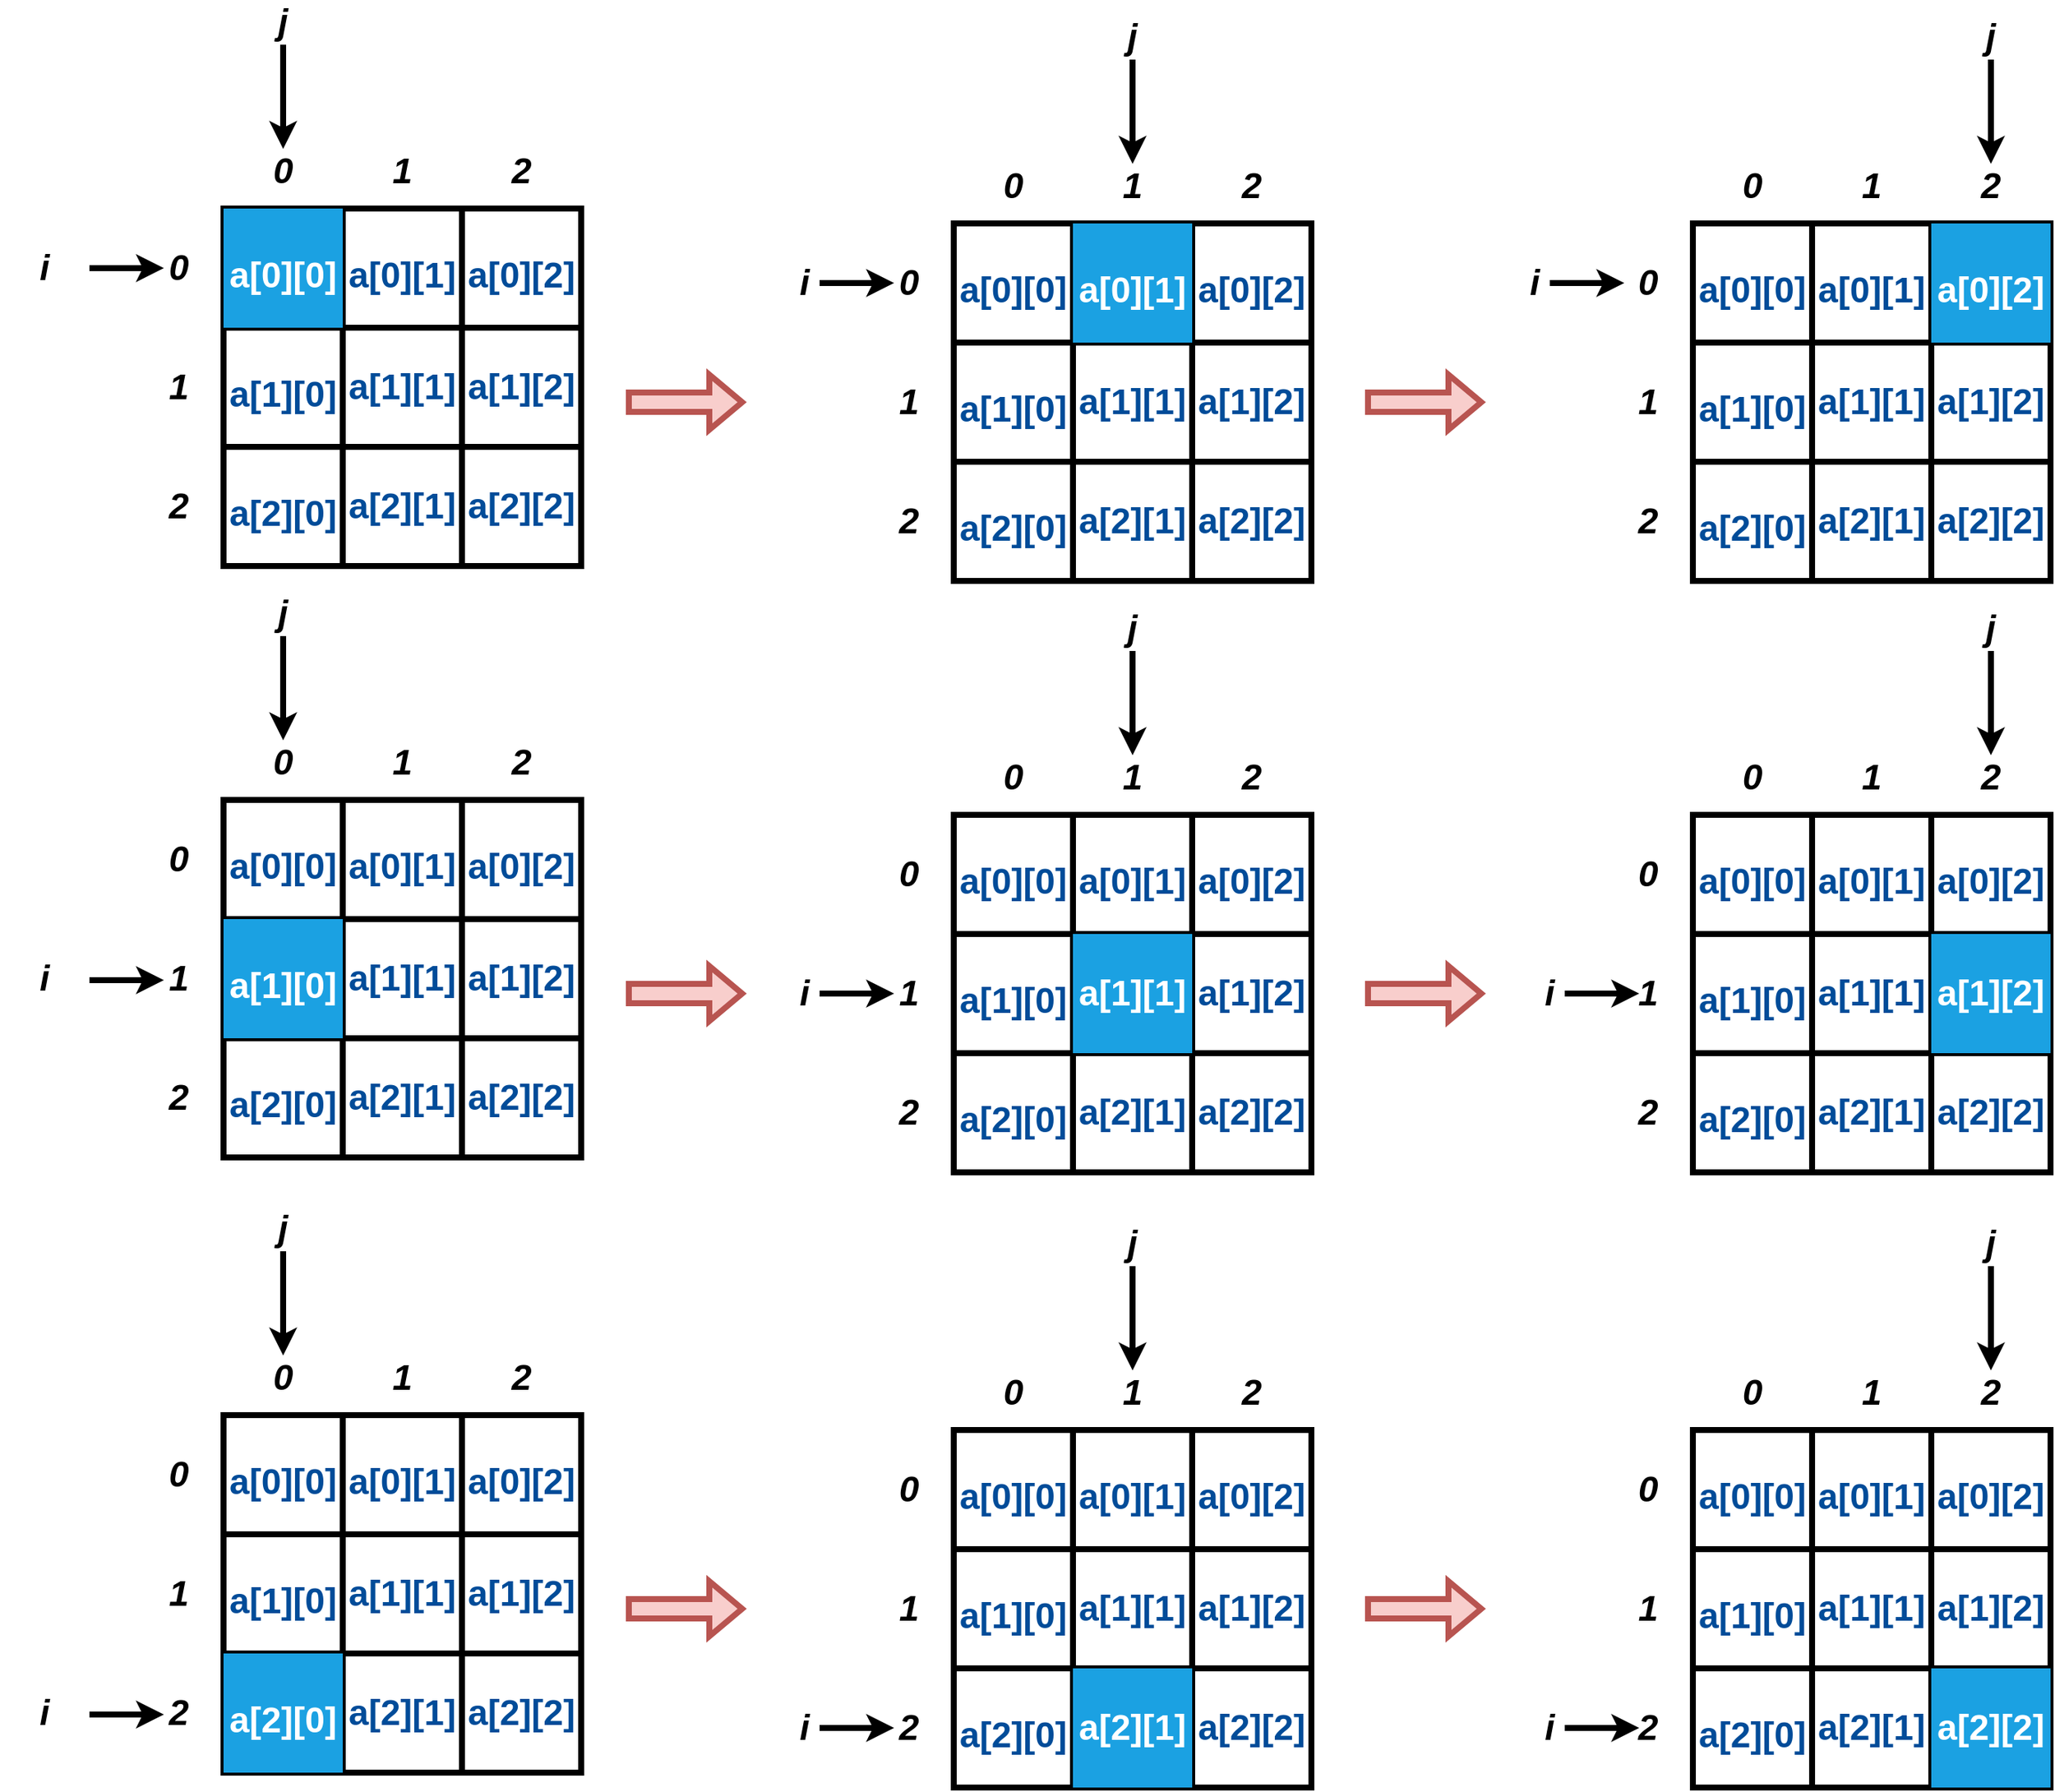 <mxfile version="24.5.2" type="github">
  <diagram id="C5RBs43oDa-KdzZeNtuy" name="Page-1">
    <mxGraphModel dx="1286" dy="793" grid="1" gridSize="10" guides="1" tooltips="1" connect="1" arrows="1" fold="1" page="1" pageScale="1" pageWidth="827" pageHeight="1169" math="0" shadow="0">
      <root>
        <mxCell id="WIyWlLk6GJQsqaUBKTNV-0" />
        <mxCell id="WIyWlLk6GJQsqaUBKTNV-1" parent="WIyWlLk6GJQsqaUBKTNV-0" />
        <mxCell id="7tVCnCqwYULEwIvl_FY4-0" value="" style="shape=table;startSize=0;container=1;collapsible=0;childLayout=tableLayout;fontSize=38;fontStyle=1;strokeWidth=4;" parent="WIyWlLk6GJQsqaUBKTNV-1" vertex="1">
          <mxGeometry x="170" y="150" width="240" height="240" as="geometry" />
        </mxCell>
        <mxCell id="7tVCnCqwYULEwIvl_FY4-1" value="" style="shape=tableRow;horizontal=0;startSize=0;swimlaneHead=0;swimlaneBody=0;strokeColor=inherit;top=0;left=0;bottom=0;right=0;collapsible=0;dropTarget=0;fillColor=none;points=[[0,0.5],[1,0.5]];portConstraint=eastwest;fontSize=38;fontStyle=1;strokeWidth=4;" parent="7tVCnCqwYULEwIvl_FY4-0" vertex="1">
          <mxGeometry width="240" height="80" as="geometry" />
        </mxCell>
        <mxCell id="7tVCnCqwYULEwIvl_FY4-2" value="&lt;font style=&quot;font-size: 24px;&quot;&gt;a[0][0]&lt;/font&gt;" style="shape=partialRectangle;html=1;whiteSpace=wrap;connectable=0;strokeColor=#000000;overflow=hidden;fillColor=#1ba1e2;top=0;left=0;bottom=0;right=0;pointerEvents=1;fontSize=38;fontStyle=1;strokeWidth=4;fontColor=#ffffff;" parent="7tVCnCqwYULEwIvl_FY4-1" vertex="1">
          <mxGeometry width="80" height="80" as="geometry">
            <mxRectangle width="80" height="80" as="alternateBounds" />
          </mxGeometry>
        </mxCell>
        <mxCell id="7tVCnCqwYULEwIvl_FY4-3" value="&lt;font style=&quot;font-size: 24px;&quot;&gt;a[0][1]&lt;/font&gt;" style="shape=partialRectangle;html=1;whiteSpace=wrap;connectable=0;strokeColor=inherit;overflow=hidden;fillColor=none;top=0;left=0;bottom=0;right=0;pointerEvents=1;fontSize=38;fontStyle=1;strokeWidth=4;fontColor=#004C99;" parent="7tVCnCqwYULEwIvl_FY4-1" vertex="1">
          <mxGeometry x="80" width="80" height="80" as="geometry">
            <mxRectangle width="80" height="80" as="alternateBounds" />
          </mxGeometry>
        </mxCell>
        <mxCell id="7tVCnCqwYULEwIvl_FY4-4" value="&lt;font style=&quot;font-size: 24px;&quot;&gt;a[0][2]&lt;/font&gt;" style="shape=partialRectangle;html=1;whiteSpace=wrap;connectable=0;strokeColor=inherit;overflow=hidden;fillColor=none;top=0;left=0;bottom=0;right=0;pointerEvents=1;fontSize=38;fontStyle=1;strokeWidth=4;fontColor=#004C99;" parent="7tVCnCqwYULEwIvl_FY4-1" vertex="1">
          <mxGeometry x="160" width="80" height="80" as="geometry">
            <mxRectangle width="80" height="80" as="alternateBounds" />
          </mxGeometry>
        </mxCell>
        <mxCell id="7tVCnCqwYULEwIvl_FY4-5" value="" style="shape=tableRow;horizontal=0;startSize=0;swimlaneHead=0;swimlaneBody=0;strokeColor=inherit;top=0;left=0;bottom=0;right=0;collapsible=0;dropTarget=0;fillColor=none;points=[[0,0.5],[1,0.5]];portConstraint=eastwest;fontSize=38;fontStyle=1;strokeWidth=4;fontColor=#004C99;" parent="7tVCnCqwYULEwIvl_FY4-0" vertex="1">
          <mxGeometry y="80" width="240" height="80" as="geometry" />
        </mxCell>
        <mxCell id="7tVCnCqwYULEwIvl_FY4-6" value="&lt;font style=&quot;font-size: 24px;&quot;&gt;a[1][0]&lt;/font&gt;" style="shape=partialRectangle;html=1;whiteSpace=wrap;connectable=0;strokeColor=inherit;overflow=hidden;fillColor=none;top=0;left=0;bottom=0;right=0;pointerEvents=1;fontSize=38;fontStyle=1;strokeWidth=4;fontColor=#004C99;" parent="7tVCnCqwYULEwIvl_FY4-5" vertex="1">
          <mxGeometry width="80" height="80" as="geometry">
            <mxRectangle width="80" height="80" as="alternateBounds" />
          </mxGeometry>
        </mxCell>
        <mxCell id="7tVCnCqwYULEwIvl_FY4-7" value="a[1][1]" style="shape=partialRectangle;html=1;whiteSpace=wrap;connectable=0;strokeColor=inherit;overflow=hidden;fillColor=none;top=0;left=0;bottom=0;right=0;pointerEvents=1;fontSize=24;fontStyle=1;strokeWidth=4;fontColor=#004C99;" parent="7tVCnCqwYULEwIvl_FY4-5" vertex="1">
          <mxGeometry x="80" width="80" height="80" as="geometry">
            <mxRectangle width="80" height="80" as="alternateBounds" />
          </mxGeometry>
        </mxCell>
        <mxCell id="7tVCnCqwYULEwIvl_FY4-8" value="a[1][2]" style="shape=partialRectangle;html=1;whiteSpace=wrap;connectable=0;strokeColor=inherit;overflow=hidden;fillColor=none;top=0;left=0;bottom=0;right=0;pointerEvents=1;fontSize=24;fontStyle=1;strokeWidth=4;fontColor=#004C99;" parent="7tVCnCqwYULEwIvl_FY4-5" vertex="1">
          <mxGeometry x="160" width="80" height="80" as="geometry">
            <mxRectangle width="80" height="80" as="alternateBounds" />
          </mxGeometry>
        </mxCell>
        <mxCell id="7tVCnCqwYULEwIvl_FY4-9" value="" style="shape=tableRow;horizontal=0;startSize=0;swimlaneHead=0;swimlaneBody=0;strokeColor=inherit;top=0;left=0;bottom=0;right=0;collapsible=0;dropTarget=0;fillColor=none;points=[[0,0.5],[1,0.5]];portConstraint=eastwest;fontSize=38;fontStyle=1;strokeWidth=4;fontColor=#004C99;" parent="7tVCnCqwYULEwIvl_FY4-0" vertex="1">
          <mxGeometry y="160" width="240" height="80" as="geometry" />
        </mxCell>
        <mxCell id="7tVCnCqwYULEwIvl_FY4-10" value="&lt;font style=&quot;font-size: 24px;&quot;&gt;a[2][0]&lt;/font&gt;" style="shape=partialRectangle;html=1;whiteSpace=wrap;connectable=0;strokeColor=inherit;overflow=hidden;fillColor=none;top=0;left=0;bottom=0;right=0;pointerEvents=1;fontSize=38;fontStyle=1;strokeWidth=4;fontColor=#004C99;" parent="7tVCnCqwYULEwIvl_FY4-9" vertex="1">
          <mxGeometry width="80" height="80" as="geometry">
            <mxRectangle width="80" height="80" as="alternateBounds" />
          </mxGeometry>
        </mxCell>
        <mxCell id="7tVCnCqwYULEwIvl_FY4-11" value="a[2][1]" style="shape=partialRectangle;html=1;whiteSpace=wrap;connectable=0;strokeColor=inherit;overflow=hidden;fillColor=none;top=0;left=0;bottom=0;right=0;pointerEvents=1;fontSize=24;fontStyle=1;strokeWidth=4;fontColor=#004C99;" parent="7tVCnCqwYULEwIvl_FY4-9" vertex="1">
          <mxGeometry x="80" width="80" height="80" as="geometry">
            <mxRectangle width="80" height="80" as="alternateBounds" />
          </mxGeometry>
        </mxCell>
        <mxCell id="7tVCnCqwYULEwIvl_FY4-12" value="a[2][2]" style="shape=partialRectangle;html=1;whiteSpace=wrap;connectable=0;strokeColor=inherit;overflow=hidden;fillColor=none;top=0;left=0;bottom=0;right=0;pointerEvents=1;fontSize=24;fontStyle=1;strokeWidth=4;fontColor=#004C99;" parent="7tVCnCqwYULEwIvl_FY4-9" vertex="1">
          <mxGeometry x="160" width="80" height="80" as="geometry">
            <mxRectangle width="80" height="80" as="alternateBounds" />
          </mxGeometry>
        </mxCell>
        <mxCell id="7tVCnCqwYULEwIvl_FY4-19" value="0" style="text;html=1;align=center;verticalAlign=middle;whiteSpace=wrap;rounded=0;fontSize=24;fontStyle=3;fontColor=#000000;" parent="WIyWlLk6GJQsqaUBKTNV-1" vertex="1">
          <mxGeometry x="180" y="110" width="60" height="30" as="geometry" />
        </mxCell>
        <mxCell id="7tVCnCqwYULEwIvl_FY4-20" value="1" style="text;html=1;align=center;verticalAlign=middle;whiteSpace=wrap;rounded=0;fontSize=24;fontStyle=3;fontColor=#000000;" parent="WIyWlLk6GJQsqaUBKTNV-1" vertex="1">
          <mxGeometry x="260" y="110" width="60" height="30" as="geometry" />
        </mxCell>
        <mxCell id="7tVCnCqwYULEwIvl_FY4-21" value="2" style="text;html=1;align=center;verticalAlign=middle;whiteSpace=wrap;rounded=0;fontSize=24;fontStyle=3;fontColor=#000000;" parent="WIyWlLk6GJQsqaUBKTNV-1" vertex="1">
          <mxGeometry x="340" y="110" width="60" height="30" as="geometry" />
        </mxCell>
        <mxCell id="7tVCnCqwYULEwIvl_FY4-23" value="0" style="text;html=1;align=center;verticalAlign=middle;whiteSpace=wrap;rounded=0;fontSize=24;fontStyle=3;fontColor=#000000;" parent="WIyWlLk6GJQsqaUBKTNV-1" vertex="1">
          <mxGeometry x="110" y="175" width="60" height="30" as="geometry" />
        </mxCell>
        <mxCell id="7tVCnCqwYULEwIvl_FY4-24" value="1" style="text;html=1;align=center;verticalAlign=middle;whiteSpace=wrap;rounded=0;fontSize=24;fontStyle=3;fontColor=#000000;" parent="WIyWlLk6GJQsqaUBKTNV-1" vertex="1">
          <mxGeometry x="110" y="255" width="60" height="30" as="geometry" />
        </mxCell>
        <mxCell id="7tVCnCqwYULEwIvl_FY4-25" value="2" style="text;html=1;align=center;verticalAlign=middle;whiteSpace=wrap;rounded=0;fontSize=24;fontStyle=3;fontColor=#000000;" parent="WIyWlLk6GJQsqaUBKTNV-1" vertex="1">
          <mxGeometry x="110" y="335" width="60" height="30" as="geometry" />
        </mxCell>
        <mxCell id="yuNIIxa5uwP-h04fPtit-2" style="edgeStyle=orthogonalEdgeStyle;rounded=0;orthogonalLoop=1;jettySize=auto;html=1;exitX=1;exitY=0.5;exitDx=0;exitDy=0;strokeWidth=4;" edge="1" parent="WIyWlLk6GJQsqaUBKTNV-1" source="yuNIIxa5uwP-h04fPtit-0">
          <mxGeometry relative="1" as="geometry">
            <mxPoint x="130" y="190" as="targetPoint" />
          </mxGeometry>
        </mxCell>
        <mxCell id="yuNIIxa5uwP-h04fPtit-0" value="i" style="text;html=1;align=center;verticalAlign=middle;whiteSpace=wrap;rounded=0;fontSize=24;fontStyle=3;fontColor=#000000;" vertex="1" parent="WIyWlLk6GJQsqaUBKTNV-1">
          <mxGeometry x="20" y="175" width="60" height="30" as="geometry" />
        </mxCell>
        <mxCell id="yuNIIxa5uwP-h04fPtit-4" style="edgeStyle=orthogonalEdgeStyle;rounded=0;orthogonalLoop=1;jettySize=auto;html=1;exitX=0.5;exitY=1;exitDx=0;exitDy=0;strokeWidth=4;" edge="1" parent="WIyWlLk6GJQsqaUBKTNV-1" source="yuNIIxa5uwP-h04fPtit-3" target="7tVCnCqwYULEwIvl_FY4-19">
          <mxGeometry relative="1" as="geometry" />
        </mxCell>
        <mxCell id="yuNIIxa5uwP-h04fPtit-3" value="j" style="text;html=1;align=center;verticalAlign=middle;whiteSpace=wrap;rounded=0;fontSize=24;fontStyle=3;fontColor=#000000;" vertex="1" parent="WIyWlLk6GJQsqaUBKTNV-1">
          <mxGeometry x="180" y="10" width="60" height="30" as="geometry" />
        </mxCell>
        <mxCell id="yuNIIxa5uwP-h04fPtit-5" value="" style="shape=table;startSize=0;container=1;collapsible=0;childLayout=tableLayout;fontSize=38;fontStyle=1;strokeWidth=4;" vertex="1" parent="WIyWlLk6GJQsqaUBKTNV-1">
          <mxGeometry x="660" y="160" width="240" height="240" as="geometry" />
        </mxCell>
        <mxCell id="yuNIIxa5uwP-h04fPtit-6" value="" style="shape=tableRow;horizontal=0;startSize=0;swimlaneHead=0;swimlaneBody=0;strokeColor=inherit;top=0;left=0;bottom=0;right=0;collapsible=0;dropTarget=0;fillColor=none;points=[[0,0.5],[1,0.5]];portConstraint=eastwest;fontSize=38;fontStyle=1;strokeWidth=4;" vertex="1" parent="yuNIIxa5uwP-h04fPtit-5">
          <mxGeometry width="240" height="80" as="geometry" />
        </mxCell>
        <mxCell id="yuNIIxa5uwP-h04fPtit-7" value="&lt;font style=&quot;font-size: 24px;&quot;&gt;a[0][0]&lt;/font&gt;" style="shape=partialRectangle;html=1;whiteSpace=wrap;connectable=0;strokeColor=inherit;overflow=hidden;fillColor=none;top=0;left=0;bottom=0;right=0;pointerEvents=1;fontSize=38;fontStyle=1;strokeWidth=4;fontColor=#004C99;" vertex="1" parent="yuNIIxa5uwP-h04fPtit-6">
          <mxGeometry width="80" height="80" as="geometry">
            <mxRectangle width="80" height="80" as="alternateBounds" />
          </mxGeometry>
        </mxCell>
        <mxCell id="yuNIIxa5uwP-h04fPtit-8" value="&lt;font style=&quot;font-size: 24px;&quot;&gt;a[0][1]&lt;/font&gt;" style="shape=partialRectangle;html=1;whiteSpace=wrap;connectable=0;strokeColor=#006EAF;overflow=hidden;fillColor=#1ba1e2;top=0;left=0;bottom=0;right=0;pointerEvents=1;fontSize=38;fontStyle=1;strokeWidth=4;fontColor=#ffffff;" vertex="1" parent="yuNIIxa5uwP-h04fPtit-6">
          <mxGeometry x="80" width="80" height="80" as="geometry">
            <mxRectangle width="80" height="80" as="alternateBounds" />
          </mxGeometry>
        </mxCell>
        <mxCell id="yuNIIxa5uwP-h04fPtit-9" value="&lt;font style=&quot;font-size: 24px;&quot;&gt;a[0][2]&lt;/font&gt;" style="shape=partialRectangle;html=1;whiteSpace=wrap;connectable=0;strokeColor=inherit;overflow=hidden;fillColor=none;top=0;left=0;bottom=0;right=0;pointerEvents=1;fontSize=38;fontStyle=1;strokeWidth=4;fontColor=#004C99;" vertex="1" parent="yuNIIxa5uwP-h04fPtit-6">
          <mxGeometry x="160" width="80" height="80" as="geometry">
            <mxRectangle width="80" height="80" as="alternateBounds" />
          </mxGeometry>
        </mxCell>
        <mxCell id="yuNIIxa5uwP-h04fPtit-10" value="" style="shape=tableRow;horizontal=0;startSize=0;swimlaneHead=0;swimlaneBody=0;strokeColor=inherit;top=0;left=0;bottom=0;right=0;collapsible=0;dropTarget=0;fillColor=none;points=[[0,0.5],[1,0.5]];portConstraint=eastwest;fontSize=38;fontStyle=1;strokeWidth=4;fontColor=#004C99;" vertex="1" parent="yuNIIxa5uwP-h04fPtit-5">
          <mxGeometry y="80" width="240" height="80" as="geometry" />
        </mxCell>
        <mxCell id="yuNIIxa5uwP-h04fPtit-11" value="&lt;font style=&quot;font-size: 24px;&quot;&gt;a[1][0]&lt;/font&gt;" style="shape=partialRectangle;html=1;whiteSpace=wrap;connectable=0;strokeColor=inherit;overflow=hidden;fillColor=none;top=0;left=0;bottom=0;right=0;pointerEvents=1;fontSize=38;fontStyle=1;strokeWidth=4;fontColor=#004C99;" vertex="1" parent="yuNIIxa5uwP-h04fPtit-10">
          <mxGeometry width="80" height="80" as="geometry">
            <mxRectangle width="80" height="80" as="alternateBounds" />
          </mxGeometry>
        </mxCell>
        <mxCell id="yuNIIxa5uwP-h04fPtit-12" value="a[1][1]" style="shape=partialRectangle;html=1;whiteSpace=wrap;connectable=0;strokeColor=inherit;overflow=hidden;fillColor=none;top=0;left=0;bottom=0;right=0;pointerEvents=1;fontSize=24;fontStyle=1;strokeWidth=4;fontColor=#004C99;" vertex="1" parent="yuNIIxa5uwP-h04fPtit-10">
          <mxGeometry x="80" width="80" height="80" as="geometry">
            <mxRectangle width="80" height="80" as="alternateBounds" />
          </mxGeometry>
        </mxCell>
        <mxCell id="yuNIIxa5uwP-h04fPtit-13" value="a[1][2]" style="shape=partialRectangle;html=1;whiteSpace=wrap;connectable=0;strokeColor=inherit;overflow=hidden;fillColor=none;top=0;left=0;bottom=0;right=0;pointerEvents=1;fontSize=24;fontStyle=1;strokeWidth=4;fontColor=#004C99;" vertex="1" parent="yuNIIxa5uwP-h04fPtit-10">
          <mxGeometry x="160" width="80" height="80" as="geometry">
            <mxRectangle width="80" height="80" as="alternateBounds" />
          </mxGeometry>
        </mxCell>
        <mxCell id="yuNIIxa5uwP-h04fPtit-14" value="" style="shape=tableRow;horizontal=0;startSize=0;swimlaneHead=0;swimlaneBody=0;strokeColor=inherit;top=0;left=0;bottom=0;right=0;collapsible=0;dropTarget=0;fillColor=none;points=[[0,0.5],[1,0.5]];portConstraint=eastwest;fontSize=38;fontStyle=1;strokeWidth=4;fontColor=#004C99;" vertex="1" parent="yuNIIxa5uwP-h04fPtit-5">
          <mxGeometry y="160" width="240" height="80" as="geometry" />
        </mxCell>
        <mxCell id="yuNIIxa5uwP-h04fPtit-15" value="&lt;font style=&quot;font-size: 24px;&quot;&gt;a[2][0]&lt;/font&gt;" style="shape=partialRectangle;html=1;whiteSpace=wrap;connectable=0;strokeColor=inherit;overflow=hidden;fillColor=none;top=0;left=0;bottom=0;right=0;pointerEvents=1;fontSize=38;fontStyle=1;strokeWidth=4;fontColor=#004C99;" vertex="1" parent="yuNIIxa5uwP-h04fPtit-14">
          <mxGeometry width="80" height="80" as="geometry">
            <mxRectangle width="80" height="80" as="alternateBounds" />
          </mxGeometry>
        </mxCell>
        <mxCell id="yuNIIxa5uwP-h04fPtit-16" value="a[2][1]" style="shape=partialRectangle;html=1;whiteSpace=wrap;connectable=0;strokeColor=inherit;overflow=hidden;fillColor=none;top=0;left=0;bottom=0;right=0;pointerEvents=1;fontSize=24;fontStyle=1;strokeWidth=4;fontColor=#004C99;" vertex="1" parent="yuNIIxa5uwP-h04fPtit-14">
          <mxGeometry x="80" width="80" height="80" as="geometry">
            <mxRectangle width="80" height="80" as="alternateBounds" />
          </mxGeometry>
        </mxCell>
        <mxCell id="yuNIIxa5uwP-h04fPtit-17" value="a[2][2]" style="shape=partialRectangle;html=1;whiteSpace=wrap;connectable=0;strokeColor=inherit;overflow=hidden;fillColor=none;top=0;left=0;bottom=0;right=0;pointerEvents=1;fontSize=24;fontStyle=1;strokeWidth=4;fontColor=#004C99;" vertex="1" parent="yuNIIxa5uwP-h04fPtit-14">
          <mxGeometry x="160" width="80" height="80" as="geometry">
            <mxRectangle width="80" height="80" as="alternateBounds" />
          </mxGeometry>
        </mxCell>
        <mxCell id="yuNIIxa5uwP-h04fPtit-21" value="0" style="text;html=1;align=center;verticalAlign=middle;whiteSpace=wrap;rounded=0;fontSize=24;fontStyle=3;fontColor=#000000;" vertex="1" parent="WIyWlLk6GJQsqaUBKTNV-1">
          <mxGeometry x="670" y="120" width="60" height="30" as="geometry" />
        </mxCell>
        <mxCell id="yuNIIxa5uwP-h04fPtit-22" value="1" style="text;html=1;align=center;verticalAlign=middle;whiteSpace=wrap;rounded=0;fontSize=24;fontStyle=3;fontColor=#000000;" vertex="1" parent="WIyWlLk6GJQsqaUBKTNV-1">
          <mxGeometry x="750" y="120" width="60" height="30" as="geometry" />
        </mxCell>
        <mxCell id="yuNIIxa5uwP-h04fPtit-23" value="2" style="text;html=1;align=center;verticalAlign=middle;whiteSpace=wrap;rounded=0;fontSize=24;fontStyle=3;fontColor=#000000;" vertex="1" parent="WIyWlLk6GJQsqaUBKTNV-1">
          <mxGeometry x="830" y="120" width="60" height="30" as="geometry" />
        </mxCell>
        <mxCell id="yuNIIxa5uwP-h04fPtit-25" value="0" style="text;html=1;align=center;verticalAlign=middle;whiteSpace=wrap;rounded=0;fontSize=24;fontStyle=3;fontColor=#000000;" vertex="1" parent="WIyWlLk6GJQsqaUBKTNV-1">
          <mxGeometry x="600" y="185" width="60" height="30" as="geometry" />
        </mxCell>
        <mxCell id="yuNIIxa5uwP-h04fPtit-26" value="1" style="text;html=1;align=center;verticalAlign=middle;whiteSpace=wrap;rounded=0;fontSize=24;fontStyle=3;fontColor=#000000;" vertex="1" parent="WIyWlLk6GJQsqaUBKTNV-1">
          <mxGeometry x="600" y="265" width="60" height="30" as="geometry" />
        </mxCell>
        <mxCell id="yuNIIxa5uwP-h04fPtit-27" value="2" style="text;html=1;align=center;verticalAlign=middle;whiteSpace=wrap;rounded=0;fontSize=24;fontStyle=3;fontColor=#000000;" vertex="1" parent="WIyWlLk6GJQsqaUBKTNV-1">
          <mxGeometry x="600" y="345" width="60" height="30" as="geometry" />
        </mxCell>
        <mxCell id="yuNIIxa5uwP-h04fPtit-28" style="edgeStyle=orthogonalEdgeStyle;rounded=0;orthogonalLoop=1;jettySize=auto;html=1;exitX=1;exitY=0.5;exitDx=0;exitDy=0;strokeWidth=4;" edge="1" parent="WIyWlLk6GJQsqaUBKTNV-1">
          <mxGeometry relative="1" as="geometry">
            <mxPoint x="570" y="200" as="sourcePoint" />
            <mxPoint x="620" y="200" as="targetPoint" />
          </mxGeometry>
        </mxCell>
        <mxCell id="yuNIIxa5uwP-h04fPtit-29" value="i" style="text;html=1;align=center;verticalAlign=middle;whiteSpace=wrap;rounded=0;fontSize=24;fontStyle=3;fontColor=#000000;" vertex="1" parent="WIyWlLk6GJQsqaUBKTNV-1">
          <mxGeometry x="530" y="185" width="60" height="30" as="geometry" />
        </mxCell>
        <mxCell id="yuNIIxa5uwP-h04fPtit-30" style="edgeStyle=orthogonalEdgeStyle;rounded=0;orthogonalLoop=1;jettySize=auto;html=1;exitX=0.5;exitY=1;exitDx=0;exitDy=0;strokeWidth=4;" edge="1" parent="WIyWlLk6GJQsqaUBKTNV-1" source="yuNIIxa5uwP-h04fPtit-31">
          <mxGeometry relative="1" as="geometry">
            <mxPoint x="780" y="120" as="targetPoint" />
          </mxGeometry>
        </mxCell>
        <mxCell id="yuNIIxa5uwP-h04fPtit-31" value="j" style="text;html=1;align=center;verticalAlign=middle;whiteSpace=wrap;rounded=0;fontSize=24;fontStyle=3;fontColor=#000000;" vertex="1" parent="WIyWlLk6GJQsqaUBKTNV-1">
          <mxGeometry x="750" y="20" width="60" height="30" as="geometry" />
        </mxCell>
        <mxCell id="yuNIIxa5uwP-h04fPtit-32" value="" style="shape=flexArrow;endArrow=classic;html=1;rounded=0;strokeWidth=4;fillColor=#f8cecc;strokeColor=#b85450;" edge="1" parent="WIyWlLk6GJQsqaUBKTNV-1">
          <mxGeometry width="50" height="50" relative="1" as="geometry">
            <mxPoint x="440" y="280" as="sourcePoint" />
            <mxPoint x="520" y="280" as="targetPoint" />
          </mxGeometry>
        </mxCell>
        <mxCell id="yuNIIxa5uwP-h04fPtit-33" value="" style="shape=table;startSize=0;container=1;collapsible=0;childLayout=tableLayout;fontSize=38;fontStyle=1;strokeWidth=4;" vertex="1" parent="WIyWlLk6GJQsqaUBKTNV-1">
          <mxGeometry x="1156" y="160" width="240" height="240" as="geometry" />
        </mxCell>
        <mxCell id="yuNIIxa5uwP-h04fPtit-34" value="" style="shape=tableRow;horizontal=0;startSize=0;swimlaneHead=0;swimlaneBody=0;strokeColor=inherit;top=0;left=0;bottom=0;right=0;collapsible=0;dropTarget=0;fillColor=none;points=[[0,0.5],[1,0.5]];portConstraint=eastwest;fontSize=38;fontStyle=1;strokeWidth=4;" vertex="1" parent="yuNIIxa5uwP-h04fPtit-33">
          <mxGeometry width="240" height="80" as="geometry" />
        </mxCell>
        <mxCell id="yuNIIxa5uwP-h04fPtit-35" value="&lt;font style=&quot;font-size: 24px;&quot;&gt;a[0][0]&lt;/font&gt;" style="shape=partialRectangle;html=1;whiteSpace=wrap;connectable=0;strokeColor=inherit;overflow=hidden;fillColor=none;top=0;left=0;bottom=0;right=0;pointerEvents=1;fontSize=38;fontStyle=1;strokeWidth=4;fontColor=#004C99;" vertex="1" parent="yuNIIxa5uwP-h04fPtit-34">
          <mxGeometry width="80" height="80" as="geometry">
            <mxRectangle width="80" height="80" as="alternateBounds" />
          </mxGeometry>
        </mxCell>
        <mxCell id="yuNIIxa5uwP-h04fPtit-36" value="&lt;font style=&quot;font-size: 24px;&quot;&gt;a[0][1]&lt;/font&gt;" style="shape=partialRectangle;html=1;whiteSpace=wrap;connectable=0;strokeColor=inherit;overflow=hidden;fillColor=none;top=0;left=0;bottom=0;right=0;pointerEvents=1;fontSize=38;fontStyle=1;strokeWidth=4;fontColor=#004C99;" vertex="1" parent="yuNIIxa5uwP-h04fPtit-34">
          <mxGeometry x="80" width="80" height="80" as="geometry">
            <mxRectangle width="80" height="80" as="alternateBounds" />
          </mxGeometry>
        </mxCell>
        <mxCell id="yuNIIxa5uwP-h04fPtit-37" value="&lt;font style=&quot;font-size: 24px;&quot;&gt;a[0][2]&lt;/font&gt;" style="shape=partialRectangle;html=1;whiteSpace=wrap;connectable=0;strokeColor=#006EAF;overflow=hidden;fillColor=#1ba1e2;top=0;left=0;bottom=0;right=0;pointerEvents=1;fontSize=38;fontStyle=1;strokeWidth=4;fontColor=#ffffff;" vertex="1" parent="yuNIIxa5uwP-h04fPtit-34">
          <mxGeometry x="160" width="80" height="80" as="geometry">
            <mxRectangle width="80" height="80" as="alternateBounds" />
          </mxGeometry>
        </mxCell>
        <mxCell id="yuNIIxa5uwP-h04fPtit-38" value="" style="shape=tableRow;horizontal=0;startSize=0;swimlaneHead=0;swimlaneBody=0;strokeColor=inherit;top=0;left=0;bottom=0;right=0;collapsible=0;dropTarget=0;fillColor=none;points=[[0,0.5],[1,0.5]];portConstraint=eastwest;fontSize=38;fontStyle=1;strokeWidth=4;fontColor=#004C99;" vertex="1" parent="yuNIIxa5uwP-h04fPtit-33">
          <mxGeometry y="80" width="240" height="80" as="geometry" />
        </mxCell>
        <mxCell id="yuNIIxa5uwP-h04fPtit-39" value="&lt;font style=&quot;font-size: 24px;&quot;&gt;a[1][0]&lt;/font&gt;" style="shape=partialRectangle;html=1;whiteSpace=wrap;connectable=0;strokeColor=inherit;overflow=hidden;fillColor=none;top=0;left=0;bottom=0;right=0;pointerEvents=1;fontSize=38;fontStyle=1;strokeWidth=4;fontColor=#004C99;" vertex="1" parent="yuNIIxa5uwP-h04fPtit-38">
          <mxGeometry width="80" height="80" as="geometry">
            <mxRectangle width="80" height="80" as="alternateBounds" />
          </mxGeometry>
        </mxCell>
        <mxCell id="yuNIIxa5uwP-h04fPtit-40" value="a[1][1]" style="shape=partialRectangle;html=1;whiteSpace=wrap;connectable=0;strokeColor=inherit;overflow=hidden;fillColor=none;top=0;left=0;bottom=0;right=0;pointerEvents=1;fontSize=24;fontStyle=1;strokeWidth=4;fontColor=#004C99;" vertex="1" parent="yuNIIxa5uwP-h04fPtit-38">
          <mxGeometry x="80" width="80" height="80" as="geometry">
            <mxRectangle width="80" height="80" as="alternateBounds" />
          </mxGeometry>
        </mxCell>
        <mxCell id="yuNIIxa5uwP-h04fPtit-41" value="a[1][2]" style="shape=partialRectangle;html=1;whiteSpace=wrap;connectable=0;strokeColor=inherit;overflow=hidden;fillColor=none;top=0;left=0;bottom=0;right=0;pointerEvents=1;fontSize=24;fontStyle=1;strokeWidth=4;fontColor=#004C99;" vertex="1" parent="yuNIIxa5uwP-h04fPtit-38">
          <mxGeometry x="160" width="80" height="80" as="geometry">
            <mxRectangle width="80" height="80" as="alternateBounds" />
          </mxGeometry>
        </mxCell>
        <mxCell id="yuNIIxa5uwP-h04fPtit-42" value="" style="shape=tableRow;horizontal=0;startSize=0;swimlaneHead=0;swimlaneBody=0;strokeColor=inherit;top=0;left=0;bottom=0;right=0;collapsible=0;dropTarget=0;fillColor=none;points=[[0,0.5],[1,0.5]];portConstraint=eastwest;fontSize=38;fontStyle=1;strokeWidth=4;fontColor=#004C99;" vertex="1" parent="yuNIIxa5uwP-h04fPtit-33">
          <mxGeometry y="160" width="240" height="80" as="geometry" />
        </mxCell>
        <mxCell id="yuNIIxa5uwP-h04fPtit-43" value="&lt;font style=&quot;font-size: 24px;&quot;&gt;a[2][0]&lt;/font&gt;" style="shape=partialRectangle;html=1;whiteSpace=wrap;connectable=0;strokeColor=inherit;overflow=hidden;fillColor=none;top=0;left=0;bottom=0;right=0;pointerEvents=1;fontSize=38;fontStyle=1;strokeWidth=4;fontColor=#004C99;" vertex="1" parent="yuNIIxa5uwP-h04fPtit-42">
          <mxGeometry width="80" height="80" as="geometry">
            <mxRectangle width="80" height="80" as="alternateBounds" />
          </mxGeometry>
        </mxCell>
        <mxCell id="yuNIIxa5uwP-h04fPtit-44" value="a[2][1]" style="shape=partialRectangle;html=1;whiteSpace=wrap;connectable=0;strokeColor=inherit;overflow=hidden;fillColor=none;top=0;left=0;bottom=0;right=0;pointerEvents=1;fontSize=24;fontStyle=1;strokeWidth=4;fontColor=#004C99;" vertex="1" parent="yuNIIxa5uwP-h04fPtit-42">
          <mxGeometry x="80" width="80" height="80" as="geometry">
            <mxRectangle width="80" height="80" as="alternateBounds" />
          </mxGeometry>
        </mxCell>
        <mxCell id="yuNIIxa5uwP-h04fPtit-45" value="a[2][2]" style="shape=partialRectangle;html=1;whiteSpace=wrap;connectable=0;strokeColor=inherit;overflow=hidden;fillColor=none;top=0;left=0;bottom=0;right=0;pointerEvents=1;fontSize=24;fontStyle=1;strokeWidth=4;fontColor=#004C99;" vertex="1" parent="yuNIIxa5uwP-h04fPtit-42">
          <mxGeometry x="160" width="80" height="80" as="geometry">
            <mxRectangle width="80" height="80" as="alternateBounds" />
          </mxGeometry>
        </mxCell>
        <mxCell id="yuNIIxa5uwP-h04fPtit-49" value="0" style="text;html=1;align=center;verticalAlign=middle;whiteSpace=wrap;rounded=0;fontSize=24;fontStyle=3;fontColor=#000000;" vertex="1" parent="WIyWlLk6GJQsqaUBKTNV-1">
          <mxGeometry x="1166" y="120" width="60" height="30" as="geometry" />
        </mxCell>
        <mxCell id="yuNIIxa5uwP-h04fPtit-50" value="1" style="text;html=1;align=center;verticalAlign=middle;whiteSpace=wrap;rounded=0;fontSize=24;fontStyle=3;fontColor=#000000;" vertex="1" parent="WIyWlLk6GJQsqaUBKTNV-1">
          <mxGeometry x="1246" y="120" width="60" height="30" as="geometry" />
        </mxCell>
        <mxCell id="yuNIIxa5uwP-h04fPtit-51" value="2" style="text;html=1;align=center;verticalAlign=middle;whiteSpace=wrap;rounded=0;fontSize=24;fontStyle=3;fontColor=#000000;" vertex="1" parent="WIyWlLk6GJQsqaUBKTNV-1">
          <mxGeometry x="1326" y="120" width="60" height="30" as="geometry" />
        </mxCell>
        <mxCell id="yuNIIxa5uwP-h04fPtit-53" value="0" style="text;html=1;align=center;verticalAlign=middle;whiteSpace=wrap;rounded=0;fontSize=24;fontStyle=3;fontColor=#000000;" vertex="1" parent="WIyWlLk6GJQsqaUBKTNV-1">
          <mxGeometry x="1096" y="185" width="60" height="30" as="geometry" />
        </mxCell>
        <mxCell id="yuNIIxa5uwP-h04fPtit-54" value="1" style="text;html=1;align=center;verticalAlign=middle;whiteSpace=wrap;rounded=0;fontSize=24;fontStyle=3;fontColor=#000000;" vertex="1" parent="WIyWlLk6GJQsqaUBKTNV-1">
          <mxGeometry x="1096" y="265" width="60" height="30" as="geometry" />
        </mxCell>
        <mxCell id="yuNIIxa5uwP-h04fPtit-55" value="2" style="text;html=1;align=center;verticalAlign=middle;whiteSpace=wrap;rounded=0;fontSize=24;fontStyle=3;fontColor=#000000;" vertex="1" parent="WIyWlLk6GJQsqaUBKTNV-1">
          <mxGeometry x="1096" y="345" width="60" height="30" as="geometry" />
        </mxCell>
        <mxCell id="yuNIIxa5uwP-h04fPtit-56" style="edgeStyle=orthogonalEdgeStyle;rounded=0;orthogonalLoop=1;jettySize=auto;html=1;exitX=1;exitY=0.5;exitDx=0;exitDy=0;strokeWidth=4;" edge="1" parent="WIyWlLk6GJQsqaUBKTNV-1">
          <mxGeometry relative="1" as="geometry">
            <mxPoint x="1060" y="200" as="sourcePoint" />
            <mxPoint x="1110" y="200" as="targetPoint" />
          </mxGeometry>
        </mxCell>
        <mxCell id="yuNIIxa5uwP-h04fPtit-57" value="i" style="text;html=1;align=center;verticalAlign=middle;whiteSpace=wrap;rounded=0;fontSize=24;fontStyle=3;fontColor=#000000;" vertex="1" parent="WIyWlLk6GJQsqaUBKTNV-1">
          <mxGeometry x="1020" y="185" width="60" height="30" as="geometry" />
        </mxCell>
        <mxCell id="yuNIIxa5uwP-h04fPtit-58" style="edgeStyle=orthogonalEdgeStyle;rounded=0;orthogonalLoop=1;jettySize=auto;html=1;exitX=0.5;exitY=1;exitDx=0;exitDy=0;strokeWidth=4;" edge="1" parent="WIyWlLk6GJQsqaUBKTNV-1" source="yuNIIxa5uwP-h04fPtit-59">
          <mxGeometry relative="1" as="geometry">
            <mxPoint x="1356" y="120" as="targetPoint" />
          </mxGeometry>
        </mxCell>
        <mxCell id="yuNIIxa5uwP-h04fPtit-59" value="j" style="text;html=1;align=center;verticalAlign=middle;whiteSpace=wrap;rounded=0;fontSize=24;fontStyle=3;fontColor=#000000;" vertex="1" parent="WIyWlLk6GJQsqaUBKTNV-1">
          <mxGeometry x="1326" y="20" width="60" height="30" as="geometry" />
        </mxCell>
        <mxCell id="yuNIIxa5uwP-h04fPtit-60" value="" style="shape=flexArrow;endArrow=classic;html=1;rounded=0;strokeWidth=4;fillColor=#f8cecc;strokeColor=#b85450;" edge="1" parent="WIyWlLk6GJQsqaUBKTNV-1">
          <mxGeometry width="50" height="50" relative="1" as="geometry">
            <mxPoint x="936" y="280" as="sourcePoint" />
            <mxPoint x="1016" y="280" as="targetPoint" />
          </mxGeometry>
        </mxCell>
        <mxCell id="yuNIIxa5uwP-h04fPtit-61" value="" style="shape=table;startSize=0;container=1;collapsible=0;childLayout=tableLayout;fontSize=38;fontStyle=1;strokeWidth=4;" vertex="1" parent="WIyWlLk6GJQsqaUBKTNV-1">
          <mxGeometry x="170" y="547" width="240" height="240" as="geometry" />
        </mxCell>
        <mxCell id="yuNIIxa5uwP-h04fPtit-62" value="" style="shape=tableRow;horizontal=0;startSize=0;swimlaneHead=0;swimlaneBody=0;strokeColor=inherit;top=0;left=0;bottom=0;right=0;collapsible=0;dropTarget=0;fillColor=none;points=[[0,0.5],[1,0.5]];portConstraint=eastwest;fontSize=38;fontStyle=1;strokeWidth=4;" vertex="1" parent="yuNIIxa5uwP-h04fPtit-61">
          <mxGeometry width="240" height="80" as="geometry" />
        </mxCell>
        <mxCell id="yuNIIxa5uwP-h04fPtit-63" value="&lt;font style=&quot;font-size: 24px;&quot;&gt;a[0][0]&lt;/font&gt;" style="shape=partialRectangle;html=1;whiteSpace=wrap;connectable=0;strokeColor=inherit;overflow=hidden;fillColor=none;top=0;left=0;bottom=0;right=0;pointerEvents=1;fontSize=38;fontStyle=1;strokeWidth=4;fontColor=#004C99;" vertex="1" parent="yuNIIxa5uwP-h04fPtit-62">
          <mxGeometry width="80" height="80" as="geometry">
            <mxRectangle width="80" height="80" as="alternateBounds" />
          </mxGeometry>
        </mxCell>
        <mxCell id="yuNIIxa5uwP-h04fPtit-64" value="&lt;font style=&quot;font-size: 24px;&quot;&gt;a[0][1]&lt;/font&gt;" style="shape=partialRectangle;html=1;whiteSpace=wrap;connectable=0;strokeColor=inherit;overflow=hidden;fillColor=none;top=0;left=0;bottom=0;right=0;pointerEvents=1;fontSize=38;fontStyle=1;strokeWidth=4;fontColor=#004C99;" vertex="1" parent="yuNIIxa5uwP-h04fPtit-62">
          <mxGeometry x="80" width="80" height="80" as="geometry">
            <mxRectangle width="80" height="80" as="alternateBounds" />
          </mxGeometry>
        </mxCell>
        <mxCell id="yuNIIxa5uwP-h04fPtit-65" value="&lt;font style=&quot;font-size: 24px;&quot;&gt;a[0][2]&lt;/font&gt;" style="shape=partialRectangle;html=1;whiteSpace=wrap;connectable=0;strokeColor=inherit;overflow=hidden;fillColor=none;top=0;left=0;bottom=0;right=0;pointerEvents=1;fontSize=38;fontStyle=1;strokeWidth=4;fontColor=#004C99;" vertex="1" parent="yuNIIxa5uwP-h04fPtit-62">
          <mxGeometry x="160" width="80" height="80" as="geometry">
            <mxRectangle width="80" height="80" as="alternateBounds" />
          </mxGeometry>
        </mxCell>
        <mxCell id="yuNIIxa5uwP-h04fPtit-66" value="" style="shape=tableRow;horizontal=0;startSize=0;swimlaneHead=0;swimlaneBody=0;strokeColor=inherit;top=0;left=0;bottom=0;right=0;collapsible=0;dropTarget=0;fillColor=none;points=[[0,0.5],[1,0.5]];portConstraint=eastwest;fontSize=38;fontStyle=1;strokeWidth=4;fontColor=#004C99;" vertex="1" parent="yuNIIxa5uwP-h04fPtit-61">
          <mxGeometry y="80" width="240" height="80" as="geometry" />
        </mxCell>
        <mxCell id="yuNIIxa5uwP-h04fPtit-67" value="&lt;font style=&quot;font-size: 24px;&quot;&gt;a[1][0]&lt;/font&gt;" style="shape=partialRectangle;html=1;whiteSpace=wrap;connectable=0;strokeColor=#006EAF;overflow=hidden;fillColor=#1ba1e2;top=0;left=0;bottom=0;right=0;pointerEvents=1;fontSize=38;fontStyle=1;strokeWidth=4;fontColor=#ffffff;" vertex="1" parent="yuNIIxa5uwP-h04fPtit-66">
          <mxGeometry width="80" height="80" as="geometry">
            <mxRectangle width="80" height="80" as="alternateBounds" />
          </mxGeometry>
        </mxCell>
        <mxCell id="yuNIIxa5uwP-h04fPtit-68" value="a[1][1]" style="shape=partialRectangle;html=1;whiteSpace=wrap;connectable=0;strokeColor=inherit;overflow=hidden;fillColor=none;top=0;left=0;bottom=0;right=0;pointerEvents=1;fontSize=24;fontStyle=1;strokeWidth=4;fontColor=#004C99;" vertex="1" parent="yuNIIxa5uwP-h04fPtit-66">
          <mxGeometry x="80" width="80" height="80" as="geometry">
            <mxRectangle width="80" height="80" as="alternateBounds" />
          </mxGeometry>
        </mxCell>
        <mxCell id="yuNIIxa5uwP-h04fPtit-69" value="a[1][2]" style="shape=partialRectangle;html=1;whiteSpace=wrap;connectable=0;strokeColor=inherit;overflow=hidden;fillColor=none;top=0;left=0;bottom=0;right=0;pointerEvents=1;fontSize=24;fontStyle=1;strokeWidth=4;fontColor=#004C99;" vertex="1" parent="yuNIIxa5uwP-h04fPtit-66">
          <mxGeometry x="160" width="80" height="80" as="geometry">
            <mxRectangle width="80" height="80" as="alternateBounds" />
          </mxGeometry>
        </mxCell>
        <mxCell id="yuNIIxa5uwP-h04fPtit-70" value="" style="shape=tableRow;horizontal=0;startSize=0;swimlaneHead=0;swimlaneBody=0;strokeColor=inherit;top=0;left=0;bottom=0;right=0;collapsible=0;dropTarget=0;fillColor=none;points=[[0,0.5],[1,0.5]];portConstraint=eastwest;fontSize=38;fontStyle=1;strokeWidth=4;fontColor=#004C99;" vertex="1" parent="yuNIIxa5uwP-h04fPtit-61">
          <mxGeometry y="160" width="240" height="80" as="geometry" />
        </mxCell>
        <mxCell id="yuNIIxa5uwP-h04fPtit-71" value="&lt;font style=&quot;font-size: 24px;&quot;&gt;a[2][0]&lt;/font&gt;" style="shape=partialRectangle;html=1;whiteSpace=wrap;connectable=0;strokeColor=inherit;overflow=hidden;fillColor=none;top=0;left=0;bottom=0;right=0;pointerEvents=1;fontSize=38;fontStyle=1;strokeWidth=4;fontColor=#004C99;" vertex="1" parent="yuNIIxa5uwP-h04fPtit-70">
          <mxGeometry width="80" height="80" as="geometry">
            <mxRectangle width="80" height="80" as="alternateBounds" />
          </mxGeometry>
        </mxCell>
        <mxCell id="yuNIIxa5uwP-h04fPtit-72" value="a[2][1]" style="shape=partialRectangle;html=1;whiteSpace=wrap;connectable=0;strokeColor=inherit;overflow=hidden;fillColor=none;top=0;left=0;bottom=0;right=0;pointerEvents=1;fontSize=24;fontStyle=1;strokeWidth=4;fontColor=#004C99;" vertex="1" parent="yuNIIxa5uwP-h04fPtit-70">
          <mxGeometry x="80" width="80" height="80" as="geometry">
            <mxRectangle width="80" height="80" as="alternateBounds" />
          </mxGeometry>
        </mxCell>
        <mxCell id="yuNIIxa5uwP-h04fPtit-73" value="a[2][2]" style="shape=partialRectangle;html=1;whiteSpace=wrap;connectable=0;strokeColor=inherit;overflow=hidden;fillColor=none;top=0;left=0;bottom=0;right=0;pointerEvents=1;fontSize=24;fontStyle=1;strokeWidth=4;fontColor=#004C99;" vertex="1" parent="yuNIIxa5uwP-h04fPtit-70">
          <mxGeometry x="160" width="80" height="80" as="geometry">
            <mxRectangle width="80" height="80" as="alternateBounds" />
          </mxGeometry>
        </mxCell>
        <mxCell id="yuNIIxa5uwP-h04fPtit-74" value="0" style="text;html=1;align=center;verticalAlign=middle;whiteSpace=wrap;rounded=0;fontSize=24;fontStyle=3;fontColor=#000000;" vertex="1" parent="WIyWlLk6GJQsqaUBKTNV-1">
          <mxGeometry x="180" y="507" width="60" height="30" as="geometry" />
        </mxCell>
        <mxCell id="yuNIIxa5uwP-h04fPtit-75" value="1" style="text;html=1;align=center;verticalAlign=middle;whiteSpace=wrap;rounded=0;fontSize=24;fontStyle=3;fontColor=#000000;" vertex="1" parent="WIyWlLk6GJQsqaUBKTNV-1">
          <mxGeometry x="260" y="507" width="60" height="30" as="geometry" />
        </mxCell>
        <mxCell id="yuNIIxa5uwP-h04fPtit-76" value="2" style="text;html=1;align=center;verticalAlign=middle;whiteSpace=wrap;rounded=0;fontSize=24;fontStyle=3;fontColor=#000000;" vertex="1" parent="WIyWlLk6GJQsqaUBKTNV-1">
          <mxGeometry x="340" y="507" width="60" height="30" as="geometry" />
        </mxCell>
        <mxCell id="yuNIIxa5uwP-h04fPtit-77" value="0" style="text;html=1;align=center;verticalAlign=middle;whiteSpace=wrap;rounded=0;fontSize=24;fontStyle=3;fontColor=#000000;" vertex="1" parent="WIyWlLk6GJQsqaUBKTNV-1">
          <mxGeometry x="110" y="572" width="60" height="30" as="geometry" />
        </mxCell>
        <mxCell id="yuNIIxa5uwP-h04fPtit-78" value="1" style="text;html=1;align=center;verticalAlign=middle;whiteSpace=wrap;rounded=0;fontSize=24;fontStyle=3;fontColor=#000000;" vertex="1" parent="WIyWlLk6GJQsqaUBKTNV-1">
          <mxGeometry x="110" y="652" width="60" height="30" as="geometry" />
        </mxCell>
        <mxCell id="yuNIIxa5uwP-h04fPtit-79" value="2" style="text;html=1;align=center;verticalAlign=middle;whiteSpace=wrap;rounded=0;fontSize=24;fontStyle=3;fontColor=#000000;" vertex="1" parent="WIyWlLk6GJQsqaUBKTNV-1">
          <mxGeometry x="110" y="732" width="60" height="30" as="geometry" />
        </mxCell>
        <mxCell id="yuNIIxa5uwP-h04fPtit-80" style="edgeStyle=orthogonalEdgeStyle;rounded=0;orthogonalLoop=1;jettySize=auto;html=1;exitX=1;exitY=0.5;exitDx=0;exitDy=0;strokeWidth=4;" edge="1" parent="WIyWlLk6GJQsqaUBKTNV-1">
          <mxGeometry relative="1" as="geometry">
            <mxPoint x="80" y="668" as="sourcePoint" />
            <mxPoint x="130" y="668" as="targetPoint" />
          </mxGeometry>
        </mxCell>
        <mxCell id="yuNIIxa5uwP-h04fPtit-81" value="i" style="text;html=1;align=center;verticalAlign=middle;whiteSpace=wrap;rounded=0;fontSize=24;fontStyle=3;fontColor=#000000;" vertex="1" parent="WIyWlLk6GJQsqaUBKTNV-1">
          <mxGeometry x="20" y="652" width="60" height="30" as="geometry" />
        </mxCell>
        <mxCell id="yuNIIxa5uwP-h04fPtit-82" style="edgeStyle=orthogonalEdgeStyle;rounded=0;orthogonalLoop=1;jettySize=auto;html=1;exitX=0.5;exitY=1;exitDx=0;exitDy=0;strokeWidth=4;" edge="1" parent="WIyWlLk6GJQsqaUBKTNV-1" source="yuNIIxa5uwP-h04fPtit-83" target="yuNIIxa5uwP-h04fPtit-74">
          <mxGeometry relative="1" as="geometry" />
        </mxCell>
        <mxCell id="yuNIIxa5uwP-h04fPtit-83" value="j" style="text;html=1;align=center;verticalAlign=middle;whiteSpace=wrap;rounded=0;fontSize=24;fontStyle=3;fontColor=#000000;" vertex="1" parent="WIyWlLk6GJQsqaUBKTNV-1">
          <mxGeometry x="180" y="407" width="60" height="30" as="geometry" />
        </mxCell>
        <mxCell id="yuNIIxa5uwP-h04fPtit-84" value="" style="shape=table;startSize=0;container=1;collapsible=0;childLayout=tableLayout;fontSize=38;fontStyle=1;strokeWidth=4;" vertex="1" parent="WIyWlLk6GJQsqaUBKTNV-1">
          <mxGeometry x="660" y="557" width="240" height="240" as="geometry" />
        </mxCell>
        <mxCell id="yuNIIxa5uwP-h04fPtit-85" value="" style="shape=tableRow;horizontal=0;startSize=0;swimlaneHead=0;swimlaneBody=0;strokeColor=inherit;top=0;left=0;bottom=0;right=0;collapsible=0;dropTarget=0;fillColor=none;points=[[0,0.5],[1,0.5]];portConstraint=eastwest;fontSize=38;fontStyle=1;strokeWidth=4;" vertex="1" parent="yuNIIxa5uwP-h04fPtit-84">
          <mxGeometry width="240" height="80" as="geometry" />
        </mxCell>
        <mxCell id="yuNIIxa5uwP-h04fPtit-86" value="&lt;font style=&quot;font-size: 24px;&quot;&gt;a[0][0]&lt;/font&gt;" style="shape=partialRectangle;html=1;whiteSpace=wrap;connectable=0;strokeColor=inherit;overflow=hidden;fillColor=none;top=0;left=0;bottom=0;right=0;pointerEvents=1;fontSize=38;fontStyle=1;strokeWidth=4;fontColor=#004C99;" vertex="1" parent="yuNIIxa5uwP-h04fPtit-85">
          <mxGeometry width="80" height="80" as="geometry">
            <mxRectangle width="80" height="80" as="alternateBounds" />
          </mxGeometry>
        </mxCell>
        <mxCell id="yuNIIxa5uwP-h04fPtit-87" value="&lt;font style=&quot;font-size: 24px;&quot;&gt;a[0][1]&lt;/font&gt;" style="shape=partialRectangle;html=1;whiteSpace=wrap;connectable=0;strokeColor=inherit;overflow=hidden;fillColor=none;top=0;left=0;bottom=0;right=0;pointerEvents=1;fontSize=38;fontStyle=1;strokeWidth=4;fontColor=#004C99;" vertex="1" parent="yuNIIxa5uwP-h04fPtit-85">
          <mxGeometry x="80" width="80" height="80" as="geometry">
            <mxRectangle width="80" height="80" as="alternateBounds" />
          </mxGeometry>
        </mxCell>
        <mxCell id="yuNIIxa5uwP-h04fPtit-88" value="&lt;font style=&quot;font-size: 24px;&quot;&gt;a[0][2]&lt;/font&gt;" style="shape=partialRectangle;html=1;whiteSpace=wrap;connectable=0;strokeColor=inherit;overflow=hidden;fillColor=none;top=0;left=0;bottom=0;right=0;pointerEvents=1;fontSize=38;fontStyle=1;strokeWidth=4;fontColor=#004C99;" vertex="1" parent="yuNIIxa5uwP-h04fPtit-85">
          <mxGeometry x="160" width="80" height="80" as="geometry">
            <mxRectangle width="80" height="80" as="alternateBounds" />
          </mxGeometry>
        </mxCell>
        <mxCell id="yuNIIxa5uwP-h04fPtit-89" value="" style="shape=tableRow;horizontal=0;startSize=0;swimlaneHead=0;swimlaneBody=0;strokeColor=inherit;top=0;left=0;bottom=0;right=0;collapsible=0;dropTarget=0;fillColor=none;points=[[0,0.5],[1,0.5]];portConstraint=eastwest;fontSize=38;fontStyle=1;strokeWidth=4;fontColor=#004C99;" vertex="1" parent="yuNIIxa5uwP-h04fPtit-84">
          <mxGeometry y="80" width="240" height="80" as="geometry" />
        </mxCell>
        <mxCell id="yuNIIxa5uwP-h04fPtit-90" value="&lt;font style=&quot;font-size: 24px;&quot;&gt;a[1][0]&lt;/font&gt;" style="shape=partialRectangle;html=1;whiteSpace=wrap;connectable=0;strokeColor=inherit;overflow=hidden;fillColor=none;top=0;left=0;bottom=0;right=0;pointerEvents=1;fontSize=38;fontStyle=1;strokeWidth=4;fontColor=#004C99;" vertex="1" parent="yuNIIxa5uwP-h04fPtit-89">
          <mxGeometry width="80" height="80" as="geometry">
            <mxRectangle width="80" height="80" as="alternateBounds" />
          </mxGeometry>
        </mxCell>
        <mxCell id="yuNIIxa5uwP-h04fPtit-91" value="a[1][1]" style="shape=partialRectangle;html=1;whiteSpace=wrap;connectable=0;strokeColor=#006EAF;overflow=hidden;fillColor=#1ba1e2;top=0;left=0;bottom=0;right=0;pointerEvents=1;fontSize=24;fontStyle=1;strokeWidth=4;fontColor=#ffffff;" vertex="1" parent="yuNIIxa5uwP-h04fPtit-89">
          <mxGeometry x="80" width="80" height="80" as="geometry">
            <mxRectangle width="80" height="80" as="alternateBounds" />
          </mxGeometry>
        </mxCell>
        <mxCell id="yuNIIxa5uwP-h04fPtit-92" value="a[1][2]" style="shape=partialRectangle;html=1;whiteSpace=wrap;connectable=0;strokeColor=inherit;overflow=hidden;fillColor=none;top=0;left=0;bottom=0;right=0;pointerEvents=1;fontSize=24;fontStyle=1;strokeWidth=4;fontColor=#004C99;" vertex="1" parent="yuNIIxa5uwP-h04fPtit-89">
          <mxGeometry x="160" width="80" height="80" as="geometry">
            <mxRectangle width="80" height="80" as="alternateBounds" />
          </mxGeometry>
        </mxCell>
        <mxCell id="yuNIIxa5uwP-h04fPtit-93" value="" style="shape=tableRow;horizontal=0;startSize=0;swimlaneHead=0;swimlaneBody=0;strokeColor=inherit;top=0;left=0;bottom=0;right=0;collapsible=0;dropTarget=0;fillColor=none;points=[[0,0.5],[1,0.5]];portConstraint=eastwest;fontSize=38;fontStyle=1;strokeWidth=4;fontColor=#004C99;" vertex="1" parent="yuNIIxa5uwP-h04fPtit-84">
          <mxGeometry y="160" width="240" height="80" as="geometry" />
        </mxCell>
        <mxCell id="yuNIIxa5uwP-h04fPtit-94" value="&lt;font style=&quot;font-size: 24px;&quot;&gt;a[2][0]&lt;/font&gt;" style="shape=partialRectangle;html=1;whiteSpace=wrap;connectable=0;strokeColor=inherit;overflow=hidden;fillColor=none;top=0;left=0;bottom=0;right=0;pointerEvents=1;fontSize=38;fontStyle=1;strokeWidth=4;fontColor=#004C99;" vertex="1" parent="yuNIIxa5uwP-h04fPtit-93">
          <mxGeometry width="80" height="80" as="geometry">
            <mxRectangle width="80" height="80" as="alternateBounds" />
          </mxGeometry>
        </mxCell>
        <mxCell id="yuNIIxa5uwP-h04fPtit-95" value="a[2][1]" style="shape=partialRectangle;html=1;whiteSpace=wrap;connectable=0;strokeColor=inherit;overflow=hidden;fillColor=none;top=0;left=0;bottom=0;right=0;pointerEvents=1;fontSize=24;fontStyle=1;strokeWidth=4;fontColor=#004C99;" vertex="1" parent="yuNIIxa5uwP-h04fPtit-93">
          <mxGeometry x="80" width="80" height="80" as="geometry">
            <mxRectangle width="80" height="80" as="alternateBounds" />
          </mxGeometry>
        </mxCell>
        <mxCell id="yuNIIxa5uwP-h04fPtit-96" value="a[2][2]" style="shape=partialRectangle;html=1;whiteSpace=wrap;connectable=0;strokeColor=inherit;overflow=hidden;fillColor=none;top=0;left=0;bottom=0;right=0;pointerEvents=1;fontSize=24;fontStyle=1;strokeWidth=4;fontColor=#004C99;" vertex="1" parent="yuNIIxa5uwP-h04fPtit-93">
          <mxGeometry x="160" width="80" height="80" as="geometry">
            <mxRectangle width="80" height="80" as="alternateBounds" />
          </mxGeometry>
        </mxCell>
        <mxCell id="yuNIIxa5uwP-h04fPtit-97" value="0" style="text;html=1;align=center;verticalAlign=middle;whiteSpace=wrap;rounded=0;fontSize=24;fontStyle=3;fontColor=#000000;" vertex="1" parent="WIyWlLk6GJQsqaUBKTNV-1">
          <mxGeometry x="670" y="517" width="60" height="30" as="geometry" />
        </mxCell>
        <mxCell id="yuNIIxa5uwP-h04fPtit-98" value="1" style="text;html=1;align=center;verticalAlign=middle;whiteSpace=wrap;rounded=0;fontSize=24;fontStyle=3;fontColor=#000000;" vertex="1" parent="WIyWlLk6GJQsqaUBKTNV-1">
          <mxGeometry x="750" y="517" width="60" height="30" as="geometry" />
        </mxCell>
        <mxCell id="yuNIIxa5uwP-h04fPtit-99" value="2" style="text;html=1;align=center;verticalAlign=middle;whiteSpace=wrap;rounded=0;fontSize=24;fontStyle=3;fontColor=#000000;" vertex="1" parent="WIyWlLk6GJQsqaUBKTNV-1">
          <mxGeometry x="830" y="517" width="60" height="30" as="geometry" />
        </mxCell>
        <mxCell id="yuNIIxa5uwP-h04fPtit-100" value="0" style="text;html=1;align=center;verticalAlign=middle;whiteSpace=wrap;rounded=0;fontSize=24;fontStyle=3;fontColor=#000000;" vertex="1" parent="WIyWlLk6GJQsqaUBKTNV-1">
          <mxGeometry x="600" y="582" width="60" height="30" as="geometry" />
        </mxCell>
        <mxCell id="yuNIIxa5uwP-h04fPtit-101" value="1" style="text;html=1;align=center;verticalAlign=middle;whiteSpace=wrap;rounded=0;fontSize=24;fontStyle=3;fontColor=#000000;" vertex="1" parent="WIyWlLk6GJQsqaUBKTNV-1">
          <mxGeometry x="600" y="662" width="60" height="30" as="geometry" />
        </mxCell>
        <mxCell id="yuNIIxa5uwP-h04fPtit-102" value="2" style="text;html=1;align=center;verticalAlign=middle;whiteSpace=wrap;rounded=0;fontSize=24;fontStyle=3;fontColor=#000000;" vertex="1" parent="WIyWlLk6GJQsqaUBKTNV-1">
          <mxGeometry x="600" y="742" width="60" height="30" as="geometry" />
        </mxCell>
        <mxCell id="yuNIIxa5uwP-h04fPtit-103" style="edgeStyle=orthogonalEdgeStyle;rounded=0;orthogonalLoop=1;jettySize=auto;html=1;exitX=1;exitY=0.5;exitDx=0;exitDy=0;strokeWidth=4;" edge="1" parent="WIyWlLk6GJQsqaUBKTNV-1">
          <mxGeometry relative="1" as="geometry">
            <mxPoint x="570" y="677" as="sourcePoint" />
            <mxPoint x="620" y="677" as="targetPoint" />
          </mxGeometry>
        </mxCell>
        <mxCell id="yuNIIxa5uwP-h04fPtit-104" value="i" style="text;html=1;align=center;verticalAlign=middle;whiteSpace=wrap;rounded=0;fontSize=24;fontStyle=3;fontColor=#000000;" vertex="1" parent="WIyWlLk6GJQsqaUBKTNV-1">
          <mxGeometry x="530" y="662" width="60" height="30" as="geometry" />
        </mxCell>
        <mxCell id="yuNIIxa5uwP-h04fPtit-105" style="edgeStyle=orthogonalEdgeStyle;rounded=0;orthogonalLoop=1;jettySize=auto;html=1;exitX=0.5;exitY=1;exitDx=0;exitDy=0;strokeWidth=4;" edge="1" parent="WIyWlLk6GJQsqaUBKTNV-1" source="yuNIIxa5uwP-h04fPtit-106">
          <mxGeometry relative="1" as="geometry">
            <mxPoint x="780" y="517" as="targetPoint" />
          </mxGeometry>
        </mxCell>
        <mxCell id="yuNIIxa5uwP-h04fPtit-106" value="j" style="text;html=1;align=center;verticalAlign=middle;whiteSpace=wrap;rounded=0;fontSize=24;fontStyle=3;fontColor=#000000;" vertex="1" parent="WIyWlLk6GJQsqaUBKTNV-1">
          <mxGeometry x="750" y="417" width="60" height="30" as="geometry" />
        </mxCell>
        <mxCell id="yuNIIxa5uwP-h04fPtit-107" value="" style="shape=flexArrow;endArrow=classic;html=1;rounded=0;strokeWidth=4;fillColor=#f8cecc;strokeColor=#b85450;" edge="1" parent="WIyWlLk6GJQsqaUBKTNV-1">
          <mxGeometry width="50" height="50" relative="1" as="geometry">
            <mxPoint x="440" y="677" as="sourcePoint" />
            <mxPoint x="520" y="677" as="targetPoint" />
          </mxGeometry>
        </mxCell>
        <mxCell id="yuNIIxa5uwP-h04fPtit-108" value="" style="shape=table;startSize=0;container=1;collapsible=0;childLayout=tableLayout;fontSize=38;fontStyle=1;strokeWidth=4;" vertex="1" parent="WIyWlLk6GJQsqaUBKTNV-1">
          <mxGeometry x="1156" y="557" width="240" height="240" as="geometry" />
        </mxCell>
        <mxCell id="yuNIIxa5uwP-h04fPtit-109" value="" style="shape=tableRow;horizontal=0;startSize=0;swimlaneHead=0;swimlaneBody=0;strokeColor=inherit;top=0;left=0;bottom=0;right=0;collapsible=0;dropTarget=0;fillColor=none;points=[[0,0.5],[1,0.5]];portConstraint=eastwest;fontSize=38;fontStyle=1;strokeWidth=4;" vertex="1" parent="yuNIIxa5uwP-h04fPtit-108">
          <mxGeometry width="240" height="80" as="geometry" />
        </mxCell>
        <mxCell id="yuNIIxa5uwP-h04fPtit-110" value="&lt;font style=&quot;font-size: 24px;&quot;&gt;a[0][0]&lt;/font&gt;" style="shape=partialRectangle;html=1;whiteSpace=wrap;connectable=0;strokeColor=inherit;overflow=hidden;fillColor=none;top=0;left=0;bottom=0;right=0;pointerEvents=1;fontSize=38;fontStyle=1;strokeWidth=4;fontColor=#004C99;" vertex="1" parent="yuNIIxa5uwP-h04fPtit-109">
          <mxGeometry width="80" height="80" as="geometry">
            <mxRectangle width="80" height="80" as="alternateBounds" />
          </mxGeometry>
        </mxCell>
        <mxCell id="yuNIIxa5uwP-h04fPtit-111" value="&lt;font style=&quot;font-size: 24px;&quot;&gt;a[0][1]&lt;/font&gt;" style="shape=partialRectangle;html=1;whiteSpace=wrap;connectable=0;strokeColor=inherit;overflow=hidden;fillColor=none;top=0;left=0;bottom=0;right=0;pointerEvents=1;fontSize=38;fontStyle=1;strokeWidth=4;fontColor=#004C99;" vertex="1" parent="yuNIIxa5uwP-h04fPtit-109">
          <mxGeometry x="80" width="80" height="80" as="geometry">
            <mxRectangle width="80" height="80" as="alternateBounds" />
          </mxGeometry>
        </mxCell>
        <mxCell id="yuNIIxa5uwP-h04fPtit-112" value="&lt;font style=&quot;font-size: 24px;&quot;&gt;a[0][2]&lt;/font&gt;" style="shape=partialRectangle;html=1;whiteSpace=wrap;connectable=0;strokeColor=inherit;overflow=hidden;fillColor=none;top=0;left=0;bottom=0;right=0;pointerEvents=1;fontSize=38;fontStyle=1;strokeWidth=4;fontColor=#004C99;" vertex="1" parent="yuNIIxa5uwP-h04fPtit-109">
          <mxGeometry x="160" width="80" height="80" as="geometry">
            <mxRectangle width="80" height="80" as="alternateBounds" />
          </mxGeometry>
        </mxCell>
        <mxCell id="yuNIIxa5uwP-h04fPtit-113" value="" style="shape=tableRow;horizontal=0;startSize=0;swimlaneHead=0;swimlaneBody=0;strokeColor=inherit;top=0;left=0;bottom=0;right=0;collapsible=0;dropTarget=0;fillColor=none;points=[[0,0.5],[1,0.5]];portConstraint=eastwest;fontSize=38;fontStyle=1;strokeWidth=4;fontColor=#004C99;" vertex="1" parent="yuNIIxa5uwP-h04fPtit-108">
          <mxGeometry y="80" width="240" height="80" as="geometry" />
        </mxCell>
        <mxCell id="yuNIIxa5uwP-h04fPtit-114" value="&lt;font style=&quot;font-size: 24px;&quot;&gt;a[1][0]&lt;/font&gt;" style="shape=partialRectangle;html=1;whiteSpace=wrap;connectable=0;strokeColor=inherit;overflow=hidden;fillColor=none;top=0;left=0;bottom=0;right=0;pointerEvents=1;fontSize=38;fontStyle=1;strokeWidth=4;fontColor=#004C99;" vertex="1" parent="yuNIIxa5uwP-h04fPtit-113">
          <mxGeometry width="80" height="80" as="geometry">
            <mxRectangle width="80" height="80" as="alternateBounds" />
          </mxGeometry>
        </mxCell>
        <mxCell id="yuNIIxa5uwP-h04fPtit-115" value="a[1][1]" style="shape=partialRectangle;html=1;whiteSpace=wrap;connectable=0;strokeColor=inherit;overflow=hidden;fillColor=none;top=0;left=0;bottom=0;right=0;pointerEvents=1;fontSize=24;fontStyle=1;strokeWidth=4;fontColor=#004C99;" vertex="1" parent="yuNIIxa5uwP-h04fPtit-113">
          <mxGeometry x="80" width="80" height="80" as="geometry">
            <mxRectangle width="80" height="80" as="alternateBounds" />
          </mxGeometry>
        </mxCell>
        <mxCell id="yuNIIxa5uwP-h04fPtit-116" value="a[1][2]" style="shape=partialRectangle;html=1;whiteSpace=wrap;connectable=0;strokeColor=#006EAF;overflow=hidden;fillColor=#1ba1e2;top=0;left=0;bottom=0;right=0;pointerEvents=1;fontSize=24;fontStyle=1;strokeWidth=4;fontColor=#ffffff;" vertex="1" parent="yuNIIxa5uwP-h04fPtit-113">
          <mxGeometry x="160" width="80" height="80" as="geometry">
            <mxRectangle width="80" height="80" as="alternateBounds" />
          </mxGeometry>
        </mxCell>
        <mxCell id="yuNIIxa5uwP-h04fPtit-117" value="" style="shape=tableRow;horizontal=0;startSize=0;swimlaneHead=0;swimlaneBody=0;strokeColor=inherit;top=0;left=0;bottom=0;right=0;collapsible=0;dropTarget=0;fillColor=none;points=[[0,0.5],[1,0.5]];portConstraint=eastwest;fontSize=38;fontStyle=1;strokeWidth=4;fontColor=#004C99;" vertex="1" parent="yuNIIxa5uwP-h04fPtit-108">
          <mxGeometry y="160" width="240" height="80" as="geometry" />
        </mxCell>
        <mxCell id="yuNIIxa5uwP-h04fPtit-118" value="&lt;font style=&quot;font-size: 24px;&quot;&gt;a[2][0]&lt;/font&gt;" style="shape=partialRectangle;html=1;whiteSpace=wrap;connectable=0;strokeColor=inherit;overflow=hidden;fillColor=none;top=0;left=0;bottom=0;right=0;pointerEvents=1;fontSize=38;fontStyle=1;strokeWidth=4;fontColor=#004C99;" vertex="1" parent="yuNIIxa5uwP-h04fPtit-117">
          <mxGeometry width="80" height="80" as="geometry">
            <mxRectangle width="80" height="80" as="alternateBounds" />
          </mxGeometry>
        </mxCell>
        <mxCell id="yuNIIxa5uwP-h04fPtit-119" value="a[2][1]" style="shape=partialRectangle;html=1;whiteSpace=wrap;connectable=0;strokeColor=inherit;overflow=hidden;fillColor=none;top=0;left=0;bottom=0;right=0;pointerEvents=1;fontSize=24;fontStyle=1;strokeWidth=4;fontColor=#004C99;" vertex="1" parent="yuNIIxa5uwP-h04fPtit-117">
          <mxGeometry x="80" width="80" height="80" as="geometry">
            <mxRectangle width="80" height="80" as="alternateBounds" />
          </mxGeometry>
        </mxCell>
        <mxCell id="yuNIIxa5uwP-h04fPtit-120" value="a[2][2]" style="shape=partialRectangle;html=1;whiteSpace=wrap;connectable=0;strokeColor=inherit;overflow=hidden;fillColor=none;top=0;left=0;bottom=0;right=0;pointerEvents=1;fontSize=24;fontStyle=1;strokeWidth=4;fontColor=#004C99;" vertex="1" parent="yuNIIxa5uwP-h04fPtit-117">
          <mxGeometry x="160" width="80" height="80" as="geometry">
            <mxRectangle width="80" height="80" as="alternateBounds" />
          </mxGeometry>
        </mxCell>
        <mxCell id="yuNIIxa5uwP-h04fPtit-121" value="0" style="text;html=1;align=center;verticalAlign=middle;whiteSpace=wrap;rounded=0;fontSize=24;fontStyle=3;fontColor=#000000;" vertex="1" parent="WIyWlLk6GJQsqaUBKTNV-1">
          <mxGeometry x="1166" y="517" width="60" height="30" as="geometry" />
        </mxCell>
        <mxCell id="yuNIIxa5uwP-h04fPtit-122" value="1" style="text;html=1;align=center;verticalAlign=middle;whiteSpace=wrap;rounded=0;fontSize=24;fontStyle=3;fontColor=#000000;" vertex="1" parent="WIyWlLk6GJQsqaUBKTNV-1">
          <mxGeometry x="1246" y="517" width="60" height="30" as="geometry" />
        </mxCell>
        <mxCell id="yuNIIxa5uwP-h04fPtit-123" value="2" style="text;html=1;align=center;verticalAlign=middle;whiteSpace=wrap;rounded=0;fontSize=24;fontStyle=3;fontColor=#000000;" vertex="1" parent="WIyWlLk6GJQsqaUBKTNV-1">
          <mxGeometry x="1326" y="517" width="60" height="30" as="geometry" />
        </mxCell>
        <mxCell id="yuNIIxa5uwP-h04fPtit-124" value="0" style="text;html=1;align=center;verticalAlign=middle;whiteSpace=wrap;rounded=0;fontSize=24;fontStyle=3;fontColor=#000000;" vertex="1" parent="WIyWlLk6GJQsqaUBKTNV-1">
          <mxGeometry x="1096" y="582" width="60" height="30" as="geometry" />
        </mxCell>
        <mxCell id="yuNIIxa5uwP-h04fPtit-125" value="1" style="text;html=1;align=center;verticalAlign=middle;whiteSpace=wrap;rounded=0;fontSize=24;fontStyle=3;fontColor=#000000;" vertex="1" parent="WIyWlLk6GJQsqaUBKTNV-1">
          <mxGeometry x="1096" y="662" width="60" height="30" as="geometry" />
        </mxCell>
        <mxCell id="yuNIIxa5uwP-h04fPtit-126" value="2" style="text;html=1;align=center;verticalAlign=middle;whiteSpace=wrap;rounded=0;fontSize=24;fontStyle=3;fontColor=#000000;" vertex="1" parent="WIyWlLk6GJQsqaUBKTNV-1">
          <mxGeometry x="1096" y="742" width="60" height="30" as="geometry" />
        </mxCell>
        <mxCell id="yuNIIxa5uwP-h04fPtit-127" style="edgeStyle=orthogonalEdgeStyle;rounded=0;orthogonalLoop=1;jettySize=auto;html=1;exitX=1;exitY=0.5;exitDx=0;exitDy=0;strokeWidth=4;" edge="1" parent="WIyWlLk6GJQsqaUBKTNV-1">
          <mxGeometry relative="1" as="geometry">
            <mxPoint x="1070" y="677" as="sourcePoint" />
            <mxPoint x="1120" y="677" as="targetPoint" />
          </mxGeometry>
        </mxCell>
        <mxCell id="yuNIIxa5uwP-h04fPtit-128" value="i" style="text;html=1;align=center;verticalAlign=middle;whiteSpace=wrap;rounded=0;fontSize=24;fontStyle=3;fontColor=#000000;" vertex="1" parent="WIyWlLk6GJQsqaUBKTNV-1">
          <mxGeometry x="1030" y="662" width="60" height="30" as="geometry" />
        </mxCell>
        <mxCell id="yuNIIxa5uwP-h04fPtit-129" style="edgeStyle=orthogonalEdgeStyle;rounded=0;orthogonalLoop=1;jettySize=auto;html=1;exitX=0.5;exitY=1;exitDx=0;exitDy=0;strokeWidth=4;" edge="1" parent="WIyWlLk6GJQsqaUBKTNV-1" source="yuNIIxa5uwP-h04fPtit-130">
          <mxGeometry relative="1" as="geometry">
            <mxPoint x="1356" y="517" as="targetPoint" />
          </mxGeometry>
        </mxCell>
        <mxCell id="yuNIIxa5uwP-h04fPtit-130" value="j" style="text;html=1;align=center;verticalAlign=middle;whiteSpace=wrap;rounded=0;fontSize=24;fontStyle=3;fontColor=#000000;" vertex="1" parent="WIyWlLk6GJQsqaUBKTNV-1">
          <mxGeometry x="1326" y="417" width="60" height="30" as="geometry" />
        </mxCell>
        <mxCell id="yuNIIxa5uwP-h04fPtit-131" value="" style="shape=flexArrow;endArrow=classic;html=1;rounded=0;strokeWidth=4;fillColor=#f8cecc;strokeColor=#b85450;" edge="1" parent="WIyWlLk6GJQsqaUBKTNV-1">
          <mxGeometry width="50" height="50" relative="1" as="geometry">
            <mxPoint x="936" y="677" as="sourcePoint" />
            <mxPoint x="1016" y="677" as="targetPoint" />
          </mxGeometry>
        </mxCell>
        <mxCell id="yuNIIxa5uwP-h04fPtit-134" value="" style="shape=table;startSize=0;container=1;collapsible=0;childLayout=tableLayout;fontSize=38;fontStyle=1;strokeWidth=4;" vertex="1" parent="WIyWlLk6GJQsqaUBKTNV-1">
          <mxGeometry x="170" y="960" width="240" height="240" as="geometry" />
        </mxCell>
        <mxCell id="yuNIIxa5uwP-h04fPtit-135" value="" style="shape=tableRow;horizontal=0;startSize=0;swimlaneHead=0;swimlaneBody=0;strokeColor=inherit;top=0;left=0;bottom=0;right=0;collapsible=0;dropTarget=0;fillColor=none;points=[[0,0.5],[1,0.5]];portConstraint=eastwest;fontSize=38;fontStyle=1;strokeWidth=4;" vertex="1" parent="yuNIIxa5uwP-h04fPtit-134">
          <mxGeometry width="240" height="80" as="geometry" />
        </mxCell>
        <mxCell id="yuNIIxa5uwP-h04fPtit-136" value="&lt;font style=&quot;font-size: 24px;&quot;&gt;a[0][0]&lt;/font&gt;" style="shape=partialRectangle;html=1;whiteSpace=wrap;connectable=0;strokeColor=inherit;overflow=hidden;fillColor=none;top=0;left=0;bottom=0;right=0;pointerEvents=1;fontSize=38;fontStyle=1;strokeWidth=4;fontColor=#004C99;" vertex="1" parent="yuNIIxa5uwP-h04fPtit-135">
          <mxGeometry width="80" height="80" as="geometry">
            <mxRectangle width="80" height="80" as="alternateBounds" />
          </mxGeometry>
        </mxCell>
        <mxCell id="yuNIIxa5uwP-h04fPtit-137" value="&lt;font style=&quot;font-size: 24px;&quot;&gt;a[0][1]&lt;/font&gt;" style="shape=partialRectangle;html=1;whiteSpace=wrap;connectable=0;strokeColor=inherit;overflow=hidden;fillColor=none;top=0;left=0;bottom=0;right=0;pointerEvents=1;fontSize=38;fontStyle=1;strokeWidth=4;fontColor=#004C99;" vertex="1" parent="yuNIIxa5uwP-h04fPtit-135">
          <mxGeometry x="80" width="80" height="80" as="geometry">
            <mxRectangle width="80" height="80" as="alternateBounds" />
          </mxGeometry>
        </mxCell>
        <mxCell id="yuNIIxa5uwP-h04fPtit-138" value="&lt;font style=&quot;font-size: 24px;&quot;&gt;a[0][2]&lt;/font&gt;" style="shape=partialRectangle;html=1;whiteSpace=wrap;connectable=0;strokeColor=inherit;overflow=hidden;fillColor=none;top=0;left=0;bottom=0;right=0;pointerEvents=1;fontSize=38;fontStyle=1;strokeWidth=4;fontColor=#004C99;" vertex="1" parent="yuNIIxa5uwP-h04fPtit-135">
          <mxGeometry x="160" width="80" height="80" as="geometry">
            <mxRectangle width="80" height="80" as="alternateBounds" />
          </mxGeometry>
        </mxCell>
        <mxCell id="yuNIIxa5uwP-h04fPtit-139" value="" style="shape=tableRow;horizontal=0;startSize=0;swimlaneHead=0;swimlaneBody=0;strokeColor=inherit;top=0;left=0;bottom=0;right=0;collapsible=0;dropTarget=0;fillColor=none;points=[[0,0.5],[1,0.5]];portConstraint=eastwest;fontSize=38;fontStyle=1;strokeWidth=4;fontColor=#004C99;" vertex="1" parent="yuNIIxa5uwP-h04fPtit-134">
          <mxGeometry y="80" width="240" height="80" as="geometry" />
        </mxCell>
        <mxCell id="yuNIIxa5uwP-h04fPtit-140" value="&lt;font style=&quot;font-size: 24px;&quot;&gt;a[1][0]&lt;/font&gt;" style="shape=partialRectangle;html=1;whiteSpace=wrap;connectable=0;strokeColor=inherit;overflow=hidden;fillColor=none;top=0;left=0;bottom=0;right=0;pointerEvents=1;fontSize=38;fontStyle=1;strokeWidth=4;fontColor=#004C99;" vertex="1" parent="yuNIIxa5uwP-h04fPtit-139">
          <mxGeometry width="80" height="80" as="geometry">
            <mxRectangle width="80" height="80" as="alternateBounds" />
          </mxGeometry>
        </mxCell>
        <mxCell id="yuNIIxa5uwP-h04fPtit-141" value="a[1][1]" style="shape=partialRectangle;html=1;whiteSpace=wrap;connectable=0;strokeColor=inherit;overflow=hidden;fillColor=none;top=0;left=0;bottom=0;right=0;pointerEvents=1;fontSize=24;fontStyle=1;strokeWidth=4;fontColor=#004C99;" vertex="1" parent="yuNIIxa5uwP-h04fPtit-139">
          <mxGeometry x="80" width="80" height="80" as="geometry">
            <mxRectangle width="80" height="80" as="alternateBounds" />
          </mxGeometry>
        </mxCell>
        <mxCell id="yuNIIxa5uwP-h04fPtit-142" value="a[1][2]" style="shape=partialRectangle;html=1;whiteSpace=wrap;connectable=0;strokeColor=inherit;overflow=hidden;fillColor=none;top=0;left=0;bottom=0;right=0;pointerEvents=1;fontSize=24;fontStyle=1;strokeWidth=4;fontColor=#004C99;" vertex="1" parent="yuNIIxa5uwP-h04fPtit-139">
          <mxGeometry x="160" width="80" height="80" as="geometry">
            <mxRectangle width="80" height="80" as="alternateBounds" />
          </mxGeometry>
        </mxCell>
        <mxCell id="yuNIIxa5uwP-h04fPtit-143" value="" style="shape=tableRow;horizontal=0;startSize=0;swimlaneHead=0;swimlaneBody=0;strokeColor=inherit;top=0;left=0;bottom=0;right=0;collapsible=0;dropTarget=0;fillColor=none;points=[[0,0.5],[1,0.5]];portConstraint=eastwest;fontSize=38;fontStyle=1;strokeWidth=4;fontColor=#004C99;" vertex="1" parent="yuNIIxa5uwP-h04fPtit-134">
          <mxGeometry y="160" width="240" height="80" as="geometry" />
        </mxCell>
        <mxCell id="yuNIIxa5uwP-h04fPtit-144" value="&lt;font style=&quot;font-size: 24px;&quot;&gt;a[2][0]&lt;/font&gt;" style="shape=partialRectangle;html=1;whiteSpace=wrap;connectable=0;strokeColor=#006EAF;overflow=hidden;fillColor=#1ba1e2;top=0;left=0;bottom=0;right=0;pointerEvents=1;fontSize=38;fontStyle=1;strokeWidth=4;fontColor=#ffffff;" vertex="1" parent="yuNIIxa5uwP-h04fPtit-143">
          <mxGeometry width="80" height="80" as="geometry">
            <mxRectangle width="80" height="80" as="alternateBounds" />
          </mxGeometry>
        </mxCell>
        <mxCell id="yuNIIxa5uwP-h04fPtit-145" value="a[2][1]" style="shape=partialRectangle;html=1;whiteSpace=wrap;connectable=0;strokeColor=inherit;overflow=hidden;fillColor=none;top=0;left=0;bottom=0;right=0;pointerEvents=1;fontSize=24;fontStyle=1;strokeWidth=4;fontColor=#004C99;" vertex="1" parent="yuNIIxa5uwP-h04fPtit-143">
          <mxGeometry x="80" width="80" height="80" as="geometry">
            <mxRectangle width="80" height="80" as="alternateBounds" />
          </mxGeometry>
        </mxCell>
        <mxCell id="yuNIIxa5uwP-h04fPtit-146" value="a[2][2]" style="shape=partialRectangle;html=1;whiteSpace=wrap;connectable=0;strokeColor=inherit;overflow=hidden;fillColor=none;top=0;left=0;bottom=0;right=0;pointerEvents=1;fontSize=24;fontStyle=1;strokeWidth=4;fontColor=#004C99;" vertex="1" parent="yuNIIxa5uwP-h04fPtit-143">
          <mxGeometry x="160" width="80" height="80" as="geometry">
            <mxRectangle width="80" height="80" as="alternateBounds" />
          </mxGeometry>
        </mxCell>
        <mxCell id="yuNIIxa5uwP-h04fPtit-147" value="0" style="text;html=1;align=center;verticalAlign=middle;whiteSpace=wrap;rounded=0;fontSize=24;fontStyle=3;fontColor=#000000;" vertex="1" parent="WIyWlLk6GJQsqaUBKTNV-1">
          <mxGeometry x="180" y="920" width="60" height="30" as="geometry" />
        </mxCell>
        <mxCell id="yuNIIxa5uwP-h04fPtit-148" value="1" style="text;html=1;align=center;verticalAlign=middle;whiteSpace=wrap;rounded=0;fontSize=24;fontStyle=3;fontColor=#000000;" vertex="1" parent="WIyWlLk6GJQsqaUBKTNV-1">
          <mxGeometry x="260" y="920" width="60" height="30" as="geometry" />
        </mxCell>
        <mxCell id="yuNIIxa5uwP-h04fPtit-149" value="2" style="text;html=1;align=center;verticalAlign=middle;whiteSpace=wrap;rounded=0;fontSize=24;fontStyle=3;fontColor=#000000;" vertex="1" parent="WIyWlLk6GJQsqaUBKTNV-1">
          <mxGeometry x="340" y="920" width="60" height="30" as="geometry" />
        </mxCell>
        <mxCell id="yuNIIxa5uwP-h04fPtit-150" value="0" style="text;html=1;align=center;verticalAlign=middle;whiteSpace=wrap;rounded=0;fontSize=24;fontStyle=3;fontColor=#000000;" vertex="1" parent="WIyWlLk6GJQsqaUBKTNV-1">
          <mxGeometry x="110" y="985" width="60" height="30" as="geometry" />
        </mxCell>
        <mxCell id="yuNIIxa5uwP-h04fPtit-151" value="1" style="text;html=1;align=center;verticalAlign=middle;whiteSpace=wrap;rounded=0;fontSize=24;fontStyle=3;fontColor=#000000;" vertex="1" parent="WIyWlLk6GJQsqaUBKTNV-1">
          <mxGeometry x="110" y="1065" width="60" height="30" as="geometry" />
        </mxCell>
        <mxCell id="yuNIIxa5uwP-h04fPtit-152" value="2" style="text;html=1;align=center;verticalAlign=middle;whiteSpace=wrap;rounded=0;fontSize=24;fontStyle=3;fontColor=#000000;" vertex="1" parent="WIyWlLk6GJQsqaUBKTNV-1">
          <mxGeometry x="110" y="1145" width="60" height="30" as="geometry" />
        </mxCell>
        <mxCell id="yuNIIxa5uwP-h04fPtit-153" style="edgeStyle=orthogonalEdgeStyle;rounded=0;orthogonalLoop=1;jettySize=auto;html=1;exitX=1;exitY=0.5;exitDx=0;exitDy=0;strokeWidth=4;" edge="1" parent="WIyWlLk6GJQsqaUBKTNV-1">
          <mxGeometry relative="1" as="geometry">
            <mxPoint x="80" y="1161" as="sourcePoint" />
            <mxPoint x="130" y="1161" as="targetPoint" />
          </mxGeometry>
        </mxCell>
        <mxCell id="yuNIIxa5uwP-h04fPtit-154" value="i" style="text;html=1;align=center;verticalAlign=middle;whiteSpace=wrap;rounded=0;fontSize=24;fontStyle=3;fontColor=#000000;" vertex="1" parent="WIyWlLk6GJQsqaUBKTNV-1">
          <mxGeometry x="20" y="1145" width="60" height="30" as="geometry" />
        </mxCell>
        <mxCell id="yuNIIxa5uwP-h04fPtit-155" style="edgeStyle=orthogonalEdgeStyle;rounded=0;orthogonalLoop=1;jettySize=auto;html=1;exitX=0.5;exitY=1;exitDx=0;exitDy=0;strokeWidth=4;" edge="1" parent="WIyWlLk6GJQsqaUBKTNV-1" source="yuNIIxa5uwP-h04fPtit-156" target="yuNIIxa5uwP-h04fPtit-147">
          <mxGeometry relative="1" as="geometry" />
        </mxCell>
        <mxCell id="yuNIIxa5uwP-h04fPtit-156" value="j" style="text;html=1;align=center;verticalAlign=middle;whiteSpace=wrap;rounded=0;fontSize=24;fontStyle=3;fontColor=#000000;" vertex="1" parent="WIyWlLk6GJQsqaUBKTNV-1">
          <mxGeometry x="180" y="820" width="60" height="30" as="geometry" />
        </mxCell>
        <mxCell id="yuNIIxa5uwP-h04fPtit-157" value="" style="shape=table;startSize=0;container=1;collapsible=0;childLayout=tableLayout;fontSize=38;fontStyle=1;strokeWidth=4;" vertex="1" parent="WIyWlLk6GJQsqaUBKTNV-1">
          <mxGeometry x="660" y="970" width="240" height="240" as="geometry" />
        </mxCell>
        <mxCell id="yuNIIxa5uwP-h04fPtit-158" value="" style="shape=tableRow;horizontal=0;startSize=0;swimlaneHead=0;swimlaneBody=0;strokeColor=inherit;top=0;left=0;bottom=0;right=0;collapsible=0;dropTarget=0;fillColor=none;points=[[0,0.5],[1,0.5]];portConstraint=eastwest;fontSize=38;fontStyle=1;strokeWidth=4;" vertex="1" parent="yuNIIxa5uwP-h04fPtit-157">
          <mxGeometry width="240" height="80" as="geometry" />
        </mxCell>
        <mxCell id="yuNIIxa5uwP-h04fPtit-159" value="&lt;font style=&quot;font-size: 24px;&quot;&gt;a[0][0]&lt;/font&gt;" style="shape=partialRectangle;html=1;whiteSpace=wrap;connectable=0;strokeColor=inherit;overflow=hidden;fillColor=none;top=0;left=0;bottom=0;right=0;pointerEvents=1;fontSize=38;fontStyle=1;strokeWidth=4;fontColor=#004C99;" vertex="1" parent="yuNIIxa5uwP-h04fPtit-158">
          <mxGeometry width="80" height="80" as="geometry">
            <mxRectangle width="80" height="80" as="alternateBounds" />
          </mxGeometry>
        </mxCell>
        <mxCell id="yuNIIxa5uwP-h04fPtit-160" value="&lt;font style=&quot;font-size: 24px;&quot;&gt;a[0][1]&lt;/font&gt;" style="shape=partialRectangle;html=1;whiteSpace=wrap;connectable=0;strokeColor=inherit;overflow=hidden;fillColor=none;top=0;left=0;bottom=0;right=0;pointerEvents=1;fontSize=38;fontStyle=1;strokeWidth=4;fontColor=#004C99;" vertex="1" parent="yuNIIxa5uwP-h04fPtit-158">
          <mxGeometry x="80" width="80" height="80" as="geometry">
            <mxRectangle width="80" height="80" as="alternateBounds" />
          </mxGeometry>
        </mxCell>
        <mxCell id="yuNIIxa5uwP-h04fPtit-161" value="&lt;font style=&quot;font-size: 24px;&quot;&gt;a[0][2]&lt;/font&gt;" style="shape=partialRectangle;html=1;whiteSpace=wrap;connectable=0;strokeColor=inherit;overflow=hidden;fillColor=none;top=0;left=0;bottom=0;right=0;pointerEvents=1;fontSize=38;fontStyle=1;strokeWidth=4;fontColor=#004C99;" vertex="1" parent="yuNIIxa5uwP-h04fPtit-158">
          <mxGeometry x="160" width="80" height="80" as="geometry">
            <mxRectangle width="80" height="80" as="alternateBounds" />
          </mxGeometry>
        </mxCell>
        <mxCell id="yuNIIxa5uwP-h04fPtit-162" value="" style="shape=tableRow;horizontal=0;startSize=0;swimlaneHead=0;swimlaneBody=0;strokeColor=inherit;top=0;left=0;bottom=0;right=0;collapsible=0;dropTarget=0;fillColor=none;points=[[0,0.5],[1,0.5]];portConstraint=eastwest;fontSize=38;fontStyle=1;strokeWidth=4;fontColor=#004C99;" vertex="1" parent="yuNIIxa5uwP-h04fPtit-157">
          <mxGeometry y="80" width="240" height="80" as="geometry" />
        </mxCell>
        <mxCell id="yuNIIxa5uwP-h04fPtit-163" value="&lt;font style=&quot;font-size: 24px;&quot;&gt;a[1][0]&lt;/font&gt;" style="shape=partialRectangle;html=1;whiteSpace=wrap;connectable=0;strokeColor=inherit;overflow=hidden;fillColor=none;top=0;left=0;bottom=0;right=0;pointerEvents=1;fontSize=38;fontStyle=1;strokeWidth=4;fontColor=#004C99;" vertex="1" parent="yuNIIxa5uwP-h04fPtit-162">
          <mxGeometry width="80" height="80" as="geometry">
            <mxRectangle width="80" height="80" as="alternateBounds" />
          </mxGeometry>
        </mxCell>
        <mxCell id="yuNIIxa5uwP-h04fPtit-164" value="a[1][1]" style="shape=partialRectangle;html=1;whiteSpace=wrap;connectable=0;strokeColor=inherit;overflow=hidden;fillColor=none;top=0;left=0;bottom=0;right=0;pointerEvents=1;fontSize=24;fontStyle=1;strokeWidth=4;fontColor=#004C99;" vertex="1" parent="yuNIIxa5uwP-h04fPtit-162">
          <mxGeometry x="80" width="80" height="80" as="geometry">
            <mxRectangle width="80" height="80" as="alternateBounds" />
          </mxGeometry>
        </mxCell>
        <mxCell id="yuNIIxa5uwP-h04fPtit-165" value="a[1][2]" style="shape=partialRectangle;html=1;whiteSpace=wrap;connectable=0;strokeColor=inherit;overflow=hidden;fillColor=none;top=0;left=0;bottom=0;right=0;pointerEvents=1;fontSize=24;fontStyle=1;strokeWidth=4;fontColor=#004C99;" vertex="1" parent="yuNIIxa5uwP-h04fPtit-162">
          <mxGeometry x="160" width="80" height="80" as="geometry">
            <mxRectangle width="80" height="80" as="alternateBounds" />
          </mxGeometry>
        </mxCell>
        <mxCell id="yuNIIxa5uwP-h04fPtit-166" value="" style="shape=tableRow;horizontal=0;startSize=0;swimlaneHead=0;swimlaneBody=0;strokeColor=inherit;top=0;left=0;bottom=0;right=0;collapsible=0;dropTarget=0;fillColor=none;points=[[0,0.5],[1,0.5]];portConstraint=eastwest;fontSize=38;fontStyle=1;strokeWidth=4;fontColor=#004C99;" vertex="1" parent="yuNIIxa5uwP-h04fPtit-157">
          <mxGeometry y="160" width="240" height="80" as="geometry" />
        </mxCell>
        <mxCell id="yuNIIxa5uwP-h04fPtit-167" value="&lt;font style=&quot;font-size: 24px;&quot;&gt;a[2][0]&lt;/font&gt;" style="shape=partialRectangle;html=1;whiteSpace=wrap;connectable=0;strokeColor=inherit;overflow=hidden;fillColor=none;top=0;left=0;bottom=0;right=0;pointerEvents=1;fontSize=38;fontStyle=1;strokeWidth=4;fontColor=#004C99;" vertex="1" parent="yuNIIxa5uwP-h04fPtit-166">
          <mxGeometry width="80" height="80" as="geometry">
            <mxRectangle width="80" height="80" as="alternateBounds" />
          </mxGeometry>
        </mxCell>
        <mxCell id="yuNIIxa5uwP-h04fPtit-168" value="a[2][1]" style="shape=partialRectangle;html=1;whiteSpace=wrap;connectable=0;strokeColor=#006EAF;overflow=hidden;fillColor=#1ba1e2;top=0;left=0;bottom=0;right=0;pointerEvents=1;fontSize=24;fontStyle=1;strokeWidth=4;fontColor=#ffffff;" vertex="1" parent="yuNIIxa5uwP-h04fPtit-166">
          <mxGeometry x="80" width="80" height="80" as="geometry">
            <mxRectangle width="80" height="80" as="alternateBounds" />
          </mxGeometry>
        </mxCell>
        <mxCell id="yuNIIxa5uwP-h04fPtit-169" value="a[2][2]" style="shape=partialRectangle;html=1;whiteSpace=wrap;connectable=0;strokeColor=inherit;overflow=hidden;fillColor=none;top=0;left=0;bottom=0;right=0;pointerEvents=1;fontSize=24;fontStyle=1;strokeWidth=4;fontColor=#004C99;" vertex="1" parent="yuNIIxa5uwP-h04fPtit-166">
          <mxGeometry x="160" width="80" height="80" as="geometry">
            <mxRectangle width="80" height="80" as="alternateBounds" />
          </mxGeometry>
        </mxCell>
        <mxCell id="yuNIIxa5uwP-h04fPtit-170" value="0" style="text;html=1;align=center;verticalAlign=middle;whiteSpace=wrap;rounded=0;fontSize=24;fontStyle=3;fontColor=#000000;" vertex="1" parent="WIyWlLk6GJQsqaUBKTNV-1">
          <mxGeometry x="670" y="930" width="60" height="30" as="geometry" />
        </mxCell>
        <mxCell id="yuNIIxa5uwP-h04fPtit-171" value="1" style="text;html=1;align=center;verticalAlign=middle;whiteSpace=wrap;rounded=0;fontSize=24;fontStyle=3;fontColor=#000000;" vertex="1" parent="WIyWlLk6GJQsqaUBKTNV-1">
          <mxGeometry x="750" y="930" width="60" height="30" as="geometry" />
        </mxCell>
        <mxCell id="yuNIIxa5uwP-h04fPtit-172" value="2" style="text;html=1;align=center;verticalAlign=middle;whiteSpace=wrap;rounded=0;fontSize=24;fontStyle=3;fontColor=#000000;" vertex="1" parent="WIyWlLk6GJQsqaUBKTNV-1">
          <mxGeometry x="830" y="930" width="60" height="30" as="geometry" />
        </mxCell>
        <mxCell id="yuNIIxa5uwP-h04fPtit-173" value="0" style="text;html=1;align=center;verticalAlign=middle;whiteSpace=wrap;rounded=0;fontSize=24;fontStyle=3;fontColor=#000000;" vertex="1" parent="WIyWlLk6GJQsqaUBKTNV-1">
          <mxGeometry x="600" y="995" width="60" height="30" as="geometry" />
        </mxCell>
        <mxCell id="yuNIIxa5uwP-h04fPtit-174" value="1" style="text;html=1;align=center;verticalAlign=middle;whiteSpace=wrap;rounded=0;fontSize=24;fontStyle=3;fontColor=#000000;" vertex="1" parent="WIyWlLk6GJQsqaUBKTNV-1">
          <mxGeometry x="600" y="1075" width="60" height="30" as="geometry" />
        </mxCell>
        <mxCell id="yuNIIxa5uwP-h04fPtit-175" value="2" style="text;html=1;align=center;verticalAlign=middle;whiteSpace=wrap;rounded=0;fontSize=24;fontStyle=3;fontColor=#000000;" vertex="1" parent="WIyWlLk6GJQsqaUBKTNV-1">
          <mxGeometry x="600" y="1155" width="60" height="30" as="geometry" />
        </mxCell>
        <mxCell id="yuNIIxa5uwP-h04fPtit-176" style="edgeStyle=orthogonalEdgeStyle;rounded=0;orthogonalLoop=1;jettySize=auto;html=1;exitX=1;exitY=0.5;exitDx=0;exitDy=0;strokeWidth=4;" edge="1" parent="WIyWlLk6GJQsqaUBKTNV-1">
          <mxGeometry relative="1" as="geometry">
            <mxPoint x="570" y="1170" as="sourcePoint" />
            <mxPoint x="620" y="1170" as="targetPoint" />
          </mxGeometry>
        </mxCell>
        <mxCell id="yuNIIxa5uwP-h04fPtit-177" value="i" style="text;html=1;align=center;verticalAlign=middle;whiteSpace=wrap;rounded=0;fontSize=24;fontStyle=3;fontColor=#000000;" vertex="1" parent="WIyWlLk6GJQsqaUBKTNV-1">
          <mxGeometry x="530" y="1155" width="60" height="30" as="geometry" />
        </mxCell>
        <mxCell id="yuNIIxa5uwP-h04fPtit-178" style="edgeStyle=orthogonalEdgeStyle;rounded=0;orthogonalLoop=1;jettySize=auto;html=1;exitX=0.5;exitY=1;exitDx=0;exitDy=0;strokeWidth=4;" edge="1" parent="WIyWlLk6GJQsqaUBKTNV-1" source="yuNIIxa5uwP-h04fPtit-179">
          <mxGeometry relative="1" as="geometry">
            <mxPoint x="780" y="930" as="targetPoint" />
          </mxGeometry>
        </mxCell>
        <mxCell id="yuNIIxa5uwP-h04fPtit-179" value="j" style="text;html=1;align=center;verticalAlign=middle;whiteSpace=wrap;rounded=0;fontSize=24;fontStyle=3;fontColor=#000000;" vertex="1" parent="WIyWlLk6GJQsqaUBKTNV-1">
          <mxGeometry x="750" y="830" width="60" height="30" as="geometry" />
        </mxCell>
        <mxCell id="yuNIIxa5uwP-h04fPtit-180" value="" style="shape=flexArrow;endArrow=classic;html=1;rounded=0;strokeWidth=4;fillColor=#f8cecc;strokeColor=#b85450;" edge="1" parent="WIyWlLk6GJQsqaUBKTNV-1">
          <mxGeometry width="50" height="50" relative="1" as="geometry">
            <mxPoint x="440" y="1090" as="sourcePoint" />
            <mxPoint x="520" y="1090" as="targetPoint" />
          </mxGeometry>
        </mxCell>
        <mxCell id="yuNIIxa5uwP-h04fPtit-181" value="" style="shape=table;startSize=0;container=1;collapsible=0;childLayout=tableLayout;fontSize=38;fontStyle=1;strokeWidth=4;" vertex="1" parent="WIyWlLk6GJQsqaUBKTNV-1">
          <mxGeometry x="1156" y="970" width="240" height="240" as="geometry" />
        </mxCell>
        <mxCell id="yuNIIxa5uwP-h04fPtit-182" value="" style="shape=tableRow;horizontal=0;startSize=0;swimlaneHead=0;swimlaneBody=0;strokeColor=inherit;top=0;left=0;bottom=0;right=0;collapsible=0;dropTarget=0;fillColor=none;points=[[0,0.5],[1,0.5]];portConstraint=eastwest;fontSize=38;fontStyle=1;strokeWidth=4;" vertex="1" parent="yuNIIxa5uwP-h04fPtit-181">
          <mxGeometry width="240" height="80" as="geometry" />
        </mxCell>
        <mxCell id="yuNIIxa5uwP-h04fPtit-183" value="&lt;font style=&quot;font-size: 24px;&quot;&gt;a[0][0]&lt;/font&gt;" style="shape=partialRectangle;html=1;whiteSpace=wrap;connectable=0;strokeColor=inherit;overflow=hidden;fillColor=none;top=0;left=0;bottom=0;right=0;pointerEvents=1;fontSize=38;fontStyle=1;strokeWidth=4;fontColor=#004C99;" vertex="1" parent="yuNIIxa5uwP-h04fPtit-182">
          <mxGeometry width="80" height="80" as="geometry">
            <mxRectangle width="80" height="80" as="alternateBounds" />
          </mxGeometry>
        </mxCell>
        <mxCell id="yuNIIxa5uwP-h04fPtit-184" value="&lt;font style=&quot;font-size: 24px;&quot;&gt;a[0][1]&lt;/font&gt;" style="shape=partialRectangle;html=1;whiteSpace=wrap;connectable=0;strokeColor=inherit;overflow=hidden;fillColor=none;top=0;left=0;bottom=0;right=0;pointerEvents=1;fontSize=38;fontStyle=1;strokeWidth=4;fontColor=#004C99;" vertex="1" parent="yuNIIxa5uwP-h04fPtit-182">
          <mxGeometry x="80" width="80" height="80" as="geometry">
            <mxRectangle width="80" height="80" as="alternateBounds" />
          </mxGeometry>
        </mxCell>
        <mxCell id="yuNIIxa5uwP-h04fPtit-185" value="&lt;font style=&quot;font-size: 24px;&quot;&gt;a[0][2]&lt;/font&gt;" style="shape=partialRectangle;html=1;whiteSpace=wrap;connectable=0;strokeColor=inherit;overflow=hidden;fillColor=none;top=0;left=0;bottom=0;right=0;pointerEvents=1;fontSize=38;fontStyle=1;strokeWidth=4;fontColor=#004C99;" vertex="1" parent="yuNIIxa5uwP-h04fPtit-182">
          <mxGeometry x="160" width="80" height="80" as="geometry">
            <mxRectangle width="80" height="80" as="alternateBounds" />
          </mxGeometry>
        </mxCell>
        <mxCell id="yuNIIxa5uwP-h04fPtit-186" value="" style="shape=tableRow;horizontal=0;startSize=0;swimlaneHead=0;swimlaneBody=0;strokeColor=inherit;top=0;left=0;bottom=0;right=0;collapsible=0;dropTarget=0;fillColor=none;points=[[0,0.5],[1,0.5]];portConstraint=eastwest;fontSize=38;fontStyle=1;strokeWidth=4;fontColor=#004C99;" vertex="1" parent="yuNIIxa5uwP-h04fPtit-181">
          <mxGeometry y="80" width="240" height="80" as="geometry" />
        </mxCell>
        <mxCell id="yuNIIxa5uwP-h04fPtit-187" value="&lt;font style=&quot;font-size: 24px;&quot;&gt;a[1][0]&lt;/font&gt;" style="shape=partialRectangle;html=1;whiteSpace=wrap;connectable=0;strokeColor=inherit;overflow=hidden;fillColor=none;top=0;left=0;bottom=0;right=0;pointerEvents=1;fontSize=38;fontStyle=1;strokeWidth=4;fontColor=#004C99;" vertex="1" parent="yuNIIxa5uwP-h04fPtit-186">
          <mxGeometry width="80" height="80" as="geometry">
            <mxRectangle width="80" height="80" as="alternateBounds" />
          </mxGeometry>
        </mxCell>
        <mxCell id="yuNIIxa5uwP-h04fPtit-188" value="a[1][1]" style="shape=partialRectangle;html=1;whiteSpace=wrap;connectable=0;strokeColor=inherit;overflow=hidden;fillColor=none;top=0;left=0;bottom=0;right=0;pointerEvents=1;fontSize=24;fontStyle=1;strokeWidth=4;fontColor=#004C99;" vertex="1" parent="yuNIIxa5uwP-h04fPtit-186">
          <mxGeometry x="80" width="80" height="80" as="geometry">
            <mxRectangle width="80" height="80" as="alternateBounds" />
          </mxGeometry>
        </mxCell>
        <mxCell id="yuNIIxa5uwP-h04fPtit-189" value="a[1][2]" style="shape=partialRectangle;html=1;whiteSpace=wrap;connectable=0;strokeColor=inherit;overflow=hidden;fillColor=none;top=0;left=0;bottom=0;right=0;pointerEvents=1;fontSize=24;fontStyle=1;strokeWidth=4;fontColor=#004C99;" vertex="1" parent="yuNIIxa5uwP-h04fPtit-186">
          <mxGeometry x="160" width="80" height="80" as="geometry">
            <mxRectangle width="80" height="80" as="alternateBounds" />
          </mxGeometry>
        </mxCell>
        <mxCell id="yuNIIxa5uwP-h04fPtit-190" value="" style="shape=tableRow;horizontal=0;startSize=0;swimlaneHead=0;swimlaneBody=0;strokeColor=inherit;top=0;left=0;bottom=0;right=0;collapsible=0;dropTarget=0;fillColor=none;points=[[0,0.5],[1,0.5]];portConstraint=eastwest;fontSize=38;fontStyle=1;strokeWidth=4;fontColor=#004C99;" vertex="1" parent="yuNIIxa5uwP-h04fPtit-181">
          <mxGeometry y="160" width="240" height="80" as="geometry" />
        </mxCell>
        <mxCell id="yuNIIxa5uwP-h04fPtit-191" value="&lt;font style=&quot;font-size: 24px;&quot;&gt;a[2][0]&lt;/font&gt;" style="shape=partialRectangle;html=1;whiteSpace=wrap;connectable=0;strokeColor=inherit;overflow=hidden;fillColor=none;top=0;left=0;bottom=0;right=0;pointerEvents=1;fontSize=38;fontStyle=1;strokeWidth=4;fontColor=#004C99;" vertex="1" parent="yuNIIxa5uwP-h04fPtit-190">
          <mxGeometry width="80" height="80" as="geometry">
            <mxRectangle width="80" height="80" as="alternateBounds" />
          </mxGeometry>
        </mxCell>
        <mxCell id="yuNIIxa5uwP-h04fPtit-192" value="a[2][1]" style="shape=partialRectangle;html=1;whiteSpace=wrap;connectable=0;strokeColor=inherit;overflow=hidden;fillColor=none;top=0;left=0;bottom=0;right=0;pointerEvents=1;fontSize=24;fontStyle=1;strokeWidth=4;fontColor=#004C99;" vertex="1" parent="yuNIIxa5uwP-h04fPtit-190">
          <mxGeometry x="80" width="80" height="80" as="geometry">
            <mxRectangle width="80" height="80" as="alternateBounds" />
          </mxGeometry>
        </mxCell>
        <mxCell id="yuNIIxa5uwP-h04fPtit-193" value="a[2][2]" style="shape=partialRectangle;html=1;whiteSpace=wrap;connectable=0;strokeColor=#006EAF;overflow=hidden;fillColor=#1ba1e2;top=0;left=0;bottom=0;right=0;pointerEvents=1;fontSize=24;fontStyle=1;strokeWidth=4;fontColor=#ffffff;" vertex="1" parent="yuNIIxa5uwP-h04fPtit-190">
          <mxGeometry x="160" width="80" height="80" as="geometry">
            <mxRectangle width="80" height="80" as="alternateBounds" />
          </mxGeometry>
        </mxCell>
        <mxCell id="yuNIIxa5uwP-h04fPtit-194" value="0" style="text;html=1;align=center;verticalAlign=middle;whiteSpace=wrap;rounded=0;fontSize=24;fontStyle=3;fontColor=#000000;" vertex="1" parent="WIyWlLk6GJQsqaUBKTNV-1">
          <mxGeometry x="1166" y="930" width="60" height="30" as="geometry" />
        </mxCell>
        <mxCell id="yuNIIxa5uwP-h04fPtit-195" value="1" style="text;html=1;align=center;verticalAlign=middle;whiteSpace=wrap;rounded=0;fontSize=24;fontStyle=3;fontColor=#000000;" vertex="1" parent="WIyWlLk6GJQsqaUBKTNV-1">
          <mxGeometry x="1246" y="930" width="60" height="30" as="geometry" />
        </mxCell>
        <mxCell id="yuNIIxa5uwP-h04fPtit-196" value="2" style="text;html=1;align=center;verticalAlign=middle;whiteSpace=wrap;rounded=0;fontSize=24;fontStyle=3;fontColor=#000000;" vertex="1" parent="WIyWlLk6GJQsqaUBKTNV-1">
          <mxGeometry x="1326" y="930" width="60" height="30" as="geometry" />
        </mxCell>
        <mxCell id="yuNIIxa5uwP-h04fPtit-197" value="0" style="text;html=1;align=center;verticalAlign=middle;whiteSpace=wrap;rounded=0;fontSize=24;fontStyle=3;fontColor=#000000;" vertex="1" parent="WIyWlLk6GJQsqaUBKTNV-1">
          <mxGeometry x="1096" y="995" width="60" height="30" as="geometry" />
        </mxCell>
        <mxCell id="yuNIIxa5uwP-h04fPtit-198" value="1" style="text;html=1;align=center;verticalAlign=middle;whiteSpace=wrap;rounded=0;fontSize=24;fontStyle=3;fontColor=#000000;" vertex="1" parent="WIyWlLk6GJQsqaUBKTNV-1">
          <mxGeometry x="1096" y="1075" width="60" height="30" as="geometry" />
        </mxCell>
        <mxCell id="yuNIIxa5uwP-h04fPtit-199" value="2" style="text;html=1;align=center;verticalAlign=middle;whiteSpace=wrap;rounded=0;fontSize=24;fontStyle=3;fontColor=#000000;" vertex="1" parent="WIyWlLk6GJQsqaUBKTNV-1">
          <mxGeometry x="1096" y="1155" width="60" height="30" as="geometry" />
        </mxCell>
        <mxCell id="yuNIIxa5uwP-h04fPtit-200" style="edgeStyle=orthogonalEdgeStyle;rounded=0;orthogonalLoop=1;jettySize=auto;html=1;exitX=1;exitY=0.5;exitDx=0;exitDy=0;strokeWidth=4;" edge="1" parent="WIyWlLk6GJQsqaUBKTNV-1">
          <mxGeometry relative="1" as="geometry">
            <mxPoint x="1070" y="1170" as="sourcePoint" />
            <mxPoint x="1120" y="1170" as="targetPoint" />
          </mxGeometry>
        </mxCell>
        <mxCell id="yuNIIxa5uwP-h04fPtit-201" value="i" style="text;html=1;align=center;verticalAlign=middle;whiteSpace=wrap;rounded=0;fontSize=24;fontStyle=3;fontColor=#000000;" vertex="1" parent="WIyWlLk6GJQsqaUBKTNV-1">
          <mxGeometry x="1030" y="1155" width="60" height="30" as="geometry" />
        </mxCell>
        <mxCell id="yuNIIxa5uwP-h04fPtit-202" style="edgeStyle=orthogonalEdgeStyle;rounded=0;orthogonalLoop=1;jettySize=auto;html=1;exitX=0.5;exitY=1;exitDx=0;exitDy=0;strokeWidth=4;" edge="1" parent="WIyWlLk6GJQsqaUBKTNV-1" source="yuNIIxa5uwP-h04fPtit-203">
          <mxGeometry relative="1" as="geometry">
            <mxPoint x="1356" y="930" as="targetPoint" />
          </mxGeometry>
        </mxCell>
        <mxCell id="yuNIIxa5uwP-h04fPtit-203" value="j" style="text;html=1;align=center;verticalAlign=middle;whiteSpace=wrap;rounded=0;fontSize=24;fontStyle=3;fontColor=#000000;" vertex="1" parent="WIyWlLk6GJQsqaUBKTNV-1">
          <mxGeometry x="1326" y="830" width="60" height="30" as="geometry" />
        </mxCell>
        <mxCell id="yuNIIxa5uwP-h04fPtit-204" value="" style="shape=flexArrow;endArrow=classic;html=1;rounded=0;strokeWidth=4;fillColor=#f8cecc;strokeColor=#b85450;" edge="1" parent="WIyWlLk6GJQsqaUBKTNV-1">
          <mxGeometry width="50" height="50" relative="1" as="geometry">
            <mxPoint x="936" y="1090" as="sourcePoint" />
            <mxPoint x="1016" y="1090" as="targetPoint" />
          </mxGeometry>
        </mxCell>
      </root>
    </mxGraphModel>
  </diagram>
</mxfile>
